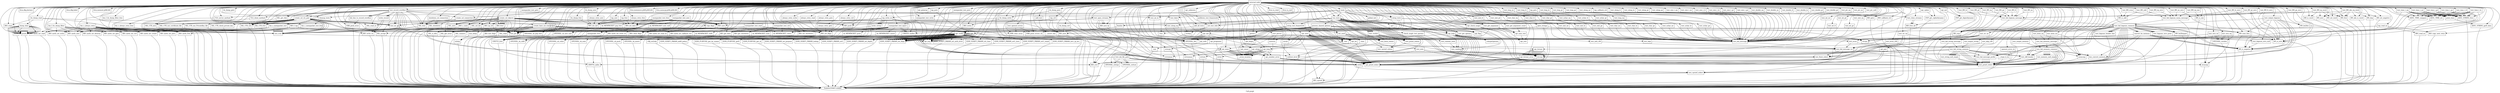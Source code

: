 digraph "Call graph" {
	label="Call graph";

	Node0x559d67c2a230 [shape=record,label="{external node}"];
	Node0x559d67c2a230 -> Node0x559d6791a9e0;
	Node0x559d67c2a230 -> Node0x559d67934500;
	Node0x559d67c2a230 -> Node0x559d67935de0;
	Node0x559d67c2a230 -> Node0x559d67984110;
	Node0x559d67c2a230 -> Node0x559d67935e50;
	Node0x559d67c2a230 -> Node0x559d67935ef0;
	Node0x559d67c2a230 -> Node0x559d67935e80;
	Node0x559d67c2a230 -> Node0x559d67936080;
	Node0x559d67c2a230 -> Node0x559d67983c40;
	Node0x559d67c2a230 -> Node0x559d67983d20;
	Node0x559d67c2a230 -> Node0x559d67983f50;
	Node0x559d67c2a230 -> Node0x559d6790f550;
	Node0x559d67c2a230 -> Node0x559d67984030;
	Node0x559d67c2a230 -> Node0x559d679840a0;
	Node0x559d67c2a230 -> Node0x559d6790f480;
	Node0x559d67c2a230 -> Node0x559d6790f650;
	Node0x559d67c2a230 -> Node0x559d6790f3e0;
	Node0x559d67c2a230 -> Node0x559d6790f6f0;
	Node0x559d67c2a230 -> Node0x559d6790f800;
	Node0x559d67c2a230 -> Node0x559d6790f870;
	Node0x559d67c2a230 -> Node0x559d67c2e620;
	Node0x559d67c2a230 -> Node0x559d67c2e310;
	Node0x559d67c2a230 -> Node0x559d67c2e810;
	Node0x559d67c2a230 -> Node0x559d6790f8a0;
	Node0x559d67c2a230 -> Node0x559d67c2e990;
	Node0x559d67c2a230 -> Node0x559d67c2e3c0;
	Node0x559d67c2a230 -> Node0x559d67c2eaa0;
	Node0x559d67c2a230 -> Node0x559d67c2e430;
	Node0x559d67c2a230 -> Node0x559d67c2eb40;
	Node0x559d67c2a230 -> Node0x559d67c2e4a0;
	Node0x559d67c2a230 -> Node0x559d67c2ec50;
	Node0x559d67c2a230 -> Node0x559d67c2e510;
	Node0x559d67c2a230 -> Node0x559d67c2ed90;
	Node0x559d67c2a230 -> Node0x559d67c2e580;
	Node0x559d67c2a230 -> Node0x559d67c2ecc0;
	Node0x559d67c2a230 -> Node0x559d67c2e690;
	Node0x559d67c2a230 -> Node0x559d67c2ebe0;
	Node0x559d67c2a230 -> Node0x559d67c2ea00;
	Node0x559d67c2a230 -> Node0x559d67c2e8b0;
	Node0x559d67c2a230 -> Node0x559d67c2f130;
	Node0x559d67c2a230 -> Node0x559d67c2f160;
	Node0x559d67c2a230 -> Node0x559d67c2ef80;
	Node0x559d67c2a230 -> Node0x559d67c2ef10;
	Node0x559d67c2a230 -> Node0x559d67c2f0c0;
	Node0x559d67c2a230 -> Node0x559d67c2e730;
	Node0x559d67c2a230 -> Node0x559d67c2f3c0;
	Node0x559d67c2a230 -> Node0x559d67c2f430;
	Node0x559d67c2a230 -> Node0x559d67c2f4c0;
	Node0x559d67c2a230 -> Node0x559d6797a3d0;
	Node0x559d67c2a230 -> Node0x559d6797a520;
	Node0x559d67c2a230 -> Node0x559d6797a750;
	Node0x559d67c2a230 -> Node0x559d6797a780;
	Node0x559d67c2a230 -> Node0x559d6797a830;
	Node0x559d67c2a230 -> Node0x559d6797aa40;
	Node0x559d67c2a230 -> Node0x559d6797ac70;
	Node0x559d67c2a230 -> Node0x559d6797a590;
	Node0x559d67c2a230 -> Node0x559d6797a6e0;
	Node0x559d67c2a230 -> Node0x559d6797ab90;
	Node0x559d67c2a230 -> Node0x559d6797ac00;
	Node0x559d67c2a230 -> Node0x559d6797ae50;
	Node0x559d67c2a230 -> Node0x559d6797aab0;
	Node0x559d67c2a230 -> Node0x559d6797aff0;
	Node0x559d67c2a230 -> Node0x559d6797a860;
	Node0x559d67c2a230 -> Node0x559d6797a9d0;
	Node0x559d67c2a230 -> Node0x559d6797b1c0;
	Node0x559d67c2a230 -> Node0x559d6797b0c0;
	Node0x559d67c2a230 -> Node0x559d67979cc0;
	Node0x559d67c2a230 -> Node0x559d67979d30;
	Node0x559d67c2a230 -> Node0x559d67979c20;
	Node0x559d67c2a230 -> Node0x559d6797a480;
	Node0x559d67c2a230 -> Node0x559d67979e00;
	Node0x559d67c2a230 -> Node0x559d6797a150;
	Node0x559d67c2a230 -> Node0x559d6797a0b0;
	Node0x559d67c2a230 -> Node0x559d6790f760;
	Node0x559d67c2a230 -> Node0x559d6797a280;
	Node0x559d67c2a230 -> Node0x559d6797a2b0;
	Node0x559d67c2a230 -> Node0x559d6797b220;
	Node0x559d67c2a230 -> Node0x559d6797b2c0;
	Node0x559d67c2a230 -> Node0x559d6797b360;
	Node0x559d67c2a230 -> Node0x559d6797b400;
	Node0x559d67c2a230 -> Node0x559d6797b4a0;
	Node0x559d67c2a230 -> Node0x559d6797b540;
	Node0x559d67c2a230 -> Node0x559d6797b570;
	Node0x559d67c2a230 -> Node0x559d67935fa0;
	Node0x559d67c2a230 -> Node0x559d6797b650;
	Node0x559d67c2a230 -> Node0x559d6797b680;
	Node0x559d67c2a230 -> Node0x559d6797b780;
	Node0x559d67c2a230 -> Node0x559d6797b7f0;
	Node0x559d67c2a230 -> Node0x559d679360f0;
	Node0x559d67c2a230 -> Node0x559d6797b920;
	Node0x559d67c2a230 -> Node0x559d6797b950;
	Node0x559d67c2a230 -> Node0x559d6797ba00;
	Node0x559d67c2a230 -> Node0x559d6797ba70;
	Node0x559d67c2a230 -> Node0x559d6797bae0;
	Node0x559d67c2a230 -> Node0x559d6797bb50;
	Node0x559d67c2a230 -> Node0x559d679753e0;
	Node0x559d67c2a230 -> Node0x559d67975450;
	Node0x559d67c2a230 -> Node0x559d67975e50;
	Node0x559d67c2a230 -> Node0x559d67975ef0;
	Node0x559d67c2a230 -> Node0x559d67975e80;
	Node0x559d67c2a230 -> Node0x559d67976010;
	Node0x559d67c2a230 -> Node0x559d67976180;
	Node0x559d67c2a230 -> Node0x559d67983ee0;
	Node0x559d67c2a230 -> Node0x559d679762c0;
	Node0x559d67c2a230 -> Node0x559d67976330;
	Node0x559d67c2a230 -> Node0x559d679763d0;
	Node0x559d67c2a230 -> Node0x559d67976470;
	Node0x559d67c2a230 -> Node0x559d679764e0;
	Node0x559d67c2a230 -> Node0x559d67976550;
	Node0x559d67c2a230 -> Node0x559d679765c0;
	Node0x559d67c2a230 -> Node0x559d679765f0;
	Node0x559d67c2a230 -> Node0x559d67976890;
	Node0x559d67c2a230 -> Node0x559d67976960;
	Node0x559d67c2a230 -> Node0x559d67976a00;
	Node0x559d67c2a230 -> Node0x559d67976a70;
	Node0x559d67c2a230 -> Node0x559d67976bb0;
	Node0x559d67c2a230 -> Node0x559d67976c50;
	Node0x559d67c2a230 -> Node0x559d67976cc0;
	Node0x559d67c2a230 -> Node0x559d67976db0;
	Node0x559d67c2a230 -> Node0x559d67976de0;
	Node0x559d67c2a230 -> Node0x559d67976ee0;
	Node0x559d67c2a230 -> Node0x559d67976f10;
	Node0x559d67c2a230 -> Node0x559d67976f80;
	Node0x559d67c2a230 -> Node0x559d67977210;
	Node0x559d67c2a230 -> Node0x559d67977280;
	Node0x559d67c2a230 -> Node0x559d679772b0;
	Node0x559d67c2a230 -> Node0x559d67977530;
	Node0x559d67c2a230 -> Node0x559d67977560;
	Node0x559d67c2a230 -> Node0x559d67977750;
	Node0x559d67c2a230 -> Node0x559d67977780;
	Node0x559d67c2a230 -> Node0x559d67977970;
	Node0x559d67c2a230 -> Node0x559d679779a0;
	Node0x559d67c2a230 -> Node0x559d67977a50;
	Node0x559d67c2a230 -> Node0x559d67973cc0;
	Node0x559d67c2a230 -> Node0x559d67973d30;
	Node0x559d67c2a230 -> Node0x559d67973da0;
	Node0x559d67c2a230 -> Node0x559d67973e10;
	Node0x559d67c2a230 -> Node0x559d67973e80;
	Node0x559d67c2a230 -> Node0x559d67977ac0;
	Node0x559d67c2a230 -> Node0x559d67977b30;
	Node0x559d67c2a230 -> Node0x559d67974300;
	Node0x559d67c2a230 -> Node0x559d67974370;
	Node0x559d67c2a230 -> Node0x559d679743e0;
	Node0x559d67c2a230 -> Node0x559d67974450;
	Node0x559d67c2a230 -> Node0x559d679744c0;
	Node0x559d67c2a230 -> Node0x559d67974530;
	Node0x559d67c2a230 -> Node0x559d679745a0;
	Node0x559d67c2a230 -> Node0x559d67974610;
	Node0x559d67c2a230 -> Node0x559d67974980;
	Node0x559d67c2a230 -> Node0x559d67974a20;
	Node0x559d67c2a230 -> Node0x559d679749b0;
	Node0x559d67c2a230 -> Node0x559d67974b00;
	Node0x559d67c2a230 -> Node0x559d6792c460;
	Node0x559d67c2a230 -> Node0x559d6792c4d0;
	Node0x559d67c2a230 -> Node0x559d6792c540;
	Node0x559d67c2a230 -> Node0x559d6792c5b0;
	Node0x559d67c2a230 -> Node0x559d6792c650;
	Node0x559d67c2a230 -> Node0x559d6792c680;
	Node0x559d67c2a230 -> Node0x559d6792c7d0;
	Node0x559d67c2a230 -> Node0x559d6792c840;
	Node0x559d67c2a230 -> Node0x559d679370b0;
	Node0x559d67c2a230 -> Node0x559d6792c940;
	Node0x559d67c2a230 -> Node0x559d6792c9b0;
	Node0x559d67c2a230 -> Node0x559d6792ca20;
	Node0x559d67c2a230 -> Node0x559d6792cb30;
	Node0x559d67c2a230 -> Node0x559d6792ce30;
	Node0x559d67c2a230 -> Node0x559d6792cea0;
	Node0x559d67c2a230 -> Node0x559d6792cf40;
	Node0x559d67c2a230 -> Node0x559d6792cfe0;
	Node0x559d67c2a230 -> Node0x559d6792d080;
	Node0x559d67c2a230 -> Node0x559d6792da10;
	Node0x559d67c2a230 -> Node0x559d6792da80;
	Node0x559d67c2a230 -> Node0x559d6792daf0;
	Node0x559d67c2a230 -> Node0x559d6792dd30;
	Node0x559d67c2a230 -> Node0x559d6792dd60;
	Node0x559d67c2a230 -> Node0x559d6792dee0;
	Node0x559d67c2a230 -> Node0x559d6792e0a0;
	Node0x559d67c2a230 -> Node0x559d6792e170;
	Node0x559d67c2a230 -> Node0x559d6792e6c0;
	Node0x559d67c2a230 -> Node0x559d67938f50;
	Node0x559d67c2a230 -> Node0x559d6792e210;
	Node0x559d67c2a230 -> Node0x559d679769d0;
	Node0x559d67c2a230 -> Node0x559d6792cb60;
	Node0x559d67c2a230 -> Node0x559d6792db20;
	Node0x559d67c2a230 -> Node0x559d6792d120;
	Node0x559d67c2a230 -> Node0x559d6792cc80;
	Node0x559d67c2a230 -> Node0x559d6792e920;
	Node0x559d67c2a230 -> Node0x559d6792e950;
	Node0x559d67c2a230 -> Node0x559d67975fa0;
	Node0x559d67c2a230 -> Node0x559d6792eb60;
	Node0x559d67c2a230 -> Node0x559d6792eb90;
	Node0x559d67c2a230 -> Node0x559d6792ec00;
	Node0x559d67c2a230 -> Node0x559d6792ed30;
	Node0x559d67c2a230 -> Node0x559d6792ee80;
	Node0x559d67c2a230 -> Node0x559d6792eeb0;
	Node0x559d67c2a230 -> Node0x559d6792f020;
	Node0x559d67c2a230 -> Node0x559d6792f050;
	Node0x559d67c2a230 -> Node0x559d67983e70;
	Node0x559d67c2a230 -> Node0x559d6792f220;
	Node0x559d67c2a230 -> Node0x559d6792f2c0;
	Node0x559d67c2a230 -> Node0x559d67983d90;
	Node0x559d67c2a230 -> Node0x559d6792f390;
	Node0x559d67c2a230 -> Node0x559d6792f430;
	Node0x559d67c2a230 -> Node0x559d6792f4d0;
	Node0x559d67c2a230 -> Node0x559d6792f570;
	Node0x559d67c2a230 -> Node0x559d6792f610;
	Node0x559d67c2a230 -> Node0x559d6792f6b0;
	Node0x559d67c2a230 -> Node0x559d6792f750;
	Node0x559d67c2a230 -> Node0x559d6792f7f0;
	Node0x559d67c2a230 -> Node0x559d6792f890;
	Node0x559d67c2a230 -> Node0x559d6792f930;
	Node0x559d67c2a230 -> Node0x559d6792f9d0;
	Node0x559d67c2a230 -> Node0x559d6792fa70;
	Node0x559d67c2a230 -> Node0x559d6792fb10;
	Node0x559d67c2a230 -> Node0x559d6792fbb0;
	Node0x559d67c2a230 -> Node0x559d6792fc50;
	Node0x559d67c2a230 -> Node0x559d6792fcf0;
	Node0x559d67c2a230 -> Node0x559d6792fd90;
	Node0x559d67c2a230 -> Node0x559d6792fe30;
	Node0x559d67c2a230 -> Node0x559d6792fed0;
	Node0x559d67c2a230 -> Node0x559d6792ff70;
	Node0x559d67c2a230 -> Node0x559d67930010;
	Node0x559d67c2a230 -> Node0x559d679300b0;
	Node0x559d67c2a230 -> Node0x559d67930150;
	Node0x559d67c2a230 -> Node0x559d679301f0;
	Node0x559d67c2a230 -> Node0x559d67930290;
	Node0x559d67c2a230 -> Node0x559d67930330;
	Node0x559d67c2a230 -> Node0x559d67976210;
	Node0x559d67c2a230 -> Node0x559d67930400;
	Node0x559d67c2a230 -> Node0x559d679304a0;
	Node0x559d67c2a230 -> Node0x559d67930540;
	Node0x559d67c2a230 -> Node0x559d679305e0;
	Node0x559d67c2a230 -> Node0x559d67930680;
	Node0x559d67c2a230 -> Node0x559d67930720;
	Node0x559d67c2a230 -> Node0x559d679307c0;
	Node0x559d67c2a230 -> Node0x559d67930860;
	Node0x559d67c2a230 -> Node0x559d67930900;
	Node0x559d67c2a230 -> Node0x559d679309a0;
	Node0x559d67c2a230 -> Node0x559d67930a40;
	Node0x559d67c2a230 -> Node0x559d67930ae0;
	Node0x559d67c2a230 -> Node0x559d67930b80;
	Node0x559d67c2a230 -> Node0x559d67994570;
	Node0x559d67c2a230 -> Node0x559d67994610;
	Node0x559d67c2a230 -> Node0x559d679946b0;
	Node0x559d67c2a230 -> Node0x559d67994750;
	Node0x559d67c2a230 -> Node0x559d679947f0;
	Node0x559d67c2a230 -> Node0x559d67994890;
	Node0x559d67c2a230 -> Node0x559d67994930;
	Node0x559d67c2a230 -> Node0x559d67935d30;
	Node0x559d67c2a230 -> Node0x559d67936010;
	Node0x559d67c2a230 -> Node0x559d67983fc0;
	Node0x559d67c2a230 -> Node0x559d67994a60;
	Node0x559d67c2a230 -> Node0x559d67994c20;
	Node0x559d67c2a230 -> Node0x559d67994c50;
	Node0x559d67c2a230 -> Node0x559d67994dc0;
	Node0x559d67c2a230 -> Node0x559d67994ec0;
	Node0x559d67c2a230 -> Node0x559d67994ef0;
	Node0x559d67c2a230 -> Node0x559d67929c10;
	Node0x559d67c2a230 -> Node0x559d67929d20;
	Node0x559d67c2a230 -> Node0x559d67929d50;
	Node0x559d67c2a230 -> Node0x559d67929e50;
	Node0x559d67c2a230 -> Node0x559d67929fb0;
	Node0x559d67c2a230 -> Node0x559d6792a020;
	Node0x559d67c2a230 -> Node0x559d6792a180;
	Node0x559d67c2a230 -> Node0x559d6792a1b0;
	Node0x559d67c2a230 -> Node0x559d6792a270;
	Node0x559d67c2a230 -> Node0x559d6792a330;
	Node0x559d67c2a230 -> Node0x559d6792a430;
	Node0x559d67c2a230 -> Node0x559d6792a5b0;
	Node0x559d67c2a230 -> Node0x559d6792a5e0;
	Node0x559d67c2a230 -> Node0x559d6792a650;
	Node0x559d67c2a230 -> Node0x559d6792a7a0;
	Node0x559d67c2a230 -> Node0x559d6792a810;
	Node0x559d67c2a230 -> Node0x559d6792a960;
	Node0x559d67c2a230 -> Node0x559d6792a9d0;
	Node0x559d67c2a230 -> Node0x559d6792ab60;
	Node0x559d67c2a230 -> Node0x559d6792ac00;
	Node0x559d67c2a230 -> Node0x559d6792ac70;
	Node0x559d67c2a230 -> Node0x559d6792ad60;
	Node0x559d67c2a230 -> Node0x559d6792ad90;
	Node0x559d67c2a230 -> Node0x559d6792ae90;
	Node0x559d67c2a230 -> Node0x559d6792af30;
	Node0x559d67c2a230 -> Node0x559d6792aec0;
	Node0x559d67c2a230 -> Node0x559d6792b0c0;
	Node0x559d67c2a230 -> Node0x559d6792b300;
	Node0x559d67c2a230 -> Node0x559d6792b370;
	Node0x559d67c2a230 -> Node0x559d6792b3a0;
	Node0x559d67c2a230 -> Node0x559d6792b450;
	Node0x559d67c2a230 -> Node0x559d6792b660;
	Node0x559d67c2a230 -> Node0x559d6792b6d0;
	Node0x559d67c2a230 -> Node0x559d6792b700;
	Node0x559d67c2a230 -> Node0x559d6792b930;
	Node0x559d67c2a230 -> Node0x559d6792ba00;
	Node0x559d67c2a230 -> Node0x559d6792bb00;
	Node0x559d67c2a230 -> Node0x559d6792bb30;
	Node0x559d67c2a230 -> Node0x559d67999150;
	Node0x559d67c2a230 -> Node0x559d679992d0;
	Node0x559d67c2a230 -> Node0x559d67999450;
	Node0x559d67c2a230 -> Node0x559d6792e1e0;
	Node0x559d67c2a230 -> Node0x559d679995d0;
	Node0x559d67c2a230 -> Node0x559d6792e650;
	Node0x559d67c2a230 -> Node0x559d67999940;
	Node0x559d67c2a230 -> Node0x559d6792d8c0;
	Node0x559d67c2a230 -> Node0x559d679999e0;
	Node0x559d67c2a230 -> Node0x559d6792e720;
	Node0x559d67c2a230 -> Node0x559d6792cc10;
	Node0x559d67c2a230 -> Node0x559d6792d930;
	Node0x559d67c2a230 -> Node0x559d67999b40;
	Node0x559d67c2a230 -> Node0x559d67994a90;
	Node0x559d67c2a230 -> Node0x559d67999ee0;
	Node0x559d67c2a230 -> Node0x559d6799a570;
	Node0x559d67c2a230 -> Node0x559d67929ef0;
	Node0x559d67c2a230 -> Node0x559d6799a700;
	Node0x559d67c2a230 -> Node0x559d6799a870;
	Node0x559d67c2a230 -> Node0x559d6792a0c0;
	Node0x559d67c2a230 -> Node0x559d6799af10;
	Node0x559d67c2a230 -> Node0x559d6799af80;
	Node0x559d67c2a230 -> Node0x559d67929cb0;
	Node0x559d67c2a230 -> Node0x559d6799b1f0;
	Node0x559d67c2a230 -> Node0x559d6792e280;
	Node0x559d67c2a230 -> Node0x559d67999750;
	Node0x559d67c2a230 -> Node0x559d6799b950;
	Node0x559d67c2a230 -> Node0x559d6799b5d0;
	Node0x559d67c2a230 -> Node0x559d6799ba60;
	Node0x559d67c2a230 -> Node0x559d6799b560;
	Node0x559d67c2a230 -> Node0x559d6799bbe0;
	Node0x559d67c2a230 -> Node0x559d6799bc10;
	Node0x559d67c2a230 -> Node0x559d6799bc80;
	Node0x559d67c2a230 -> Node0x559d6799bdb0;
	Node0x559d67c2a230 -> Node0x559d6799bf00;
	Node0x559d67c2a230 -> Node0x559d6799bf70;
	Node0x559d67c2a230 -> Node0x559d6799b6d0;
	Node0x559d67c2a230 -> Node0x559d6799c0a0;
	Node0x559d67c2a230 -> Node0x559d6799bcf0;
	Node0x559d67c2a230 -> Node0x559d6799bb00;
	Node0x559d67c2a230 -> Node0x559d6799ba90;
	Node0x559d67934500 [shape=record,label="{setup_tests}"];
	Node0x559d67934500 -> Node0x559d67938f50;
	Node0x559d67934500 -> Node0x559d67935d30;
	Node0x559d67934500 -> Node0x559d67938f50;
	Node0x559d67934500 -> Node0x559d67935d30;
	Node0x559d67934500 -> Node0x559d679370b0;
	Node0x559d6791a9e0 [shape=record,label="{test_get_options}"];
	Node0x559d67935de0 [shape=record,label="{test_record_overflow}"];
	Node0x559d67935de0 -> Node0x559d67935e50;
	Node0x559d67935de0 -> Node0x559d67935ef0;
	Node0x559d67935de0 -> Node0x559d67935e80;
	Node0x559d67935de0 -> Node0x559d67935fa0;
	Node0x559d67935de0 -> Node0x559d67936010;
	Node0x559d67935de0 -> Node0x559d67936080;
	Node0x559d67935de0 -> Node0x559d679360f0;
	Node0x559d67935de0 -> Node0x559d67936010;
	Node0x559d67935de0 -> Node0x559d67983c40;
	Node0x559d67935de0 -> Node0x559d67983cb0;
	Node0x559d67935de0 -> Node0x559d67936010;
	Node0x559d67935de0 -> Node0x559d67983d20;
	Node0x559d67935de0 -> Node0x559d67983d90;
	Node0x559d67935de0 -> Node0x559d67983e00;
	Node0x559d67935de0 -> Node0x559d67983e70;
	Node0x559d67935de0 -> Node0x559d67983ee0;
	Node0x559d67935de0 -> Node0x559d67936010;
	Node0x559d67935de0 -> Node0x559d67983cb0;
	Node0x559d67935de0 -> Node0x559d67936010;
	Node0x559d67935de0 -> Node0x559d67983f50;
	Node0x559d67935de0 -> Node0x559d67983fc0;
	Node0x559d67935de0 -> Node0x559d67983e00;
	Node0x559d67935de0 -> Node0x559d67983e70;
	Node0x559d67935de0 -> Node0x559d67984030;
	Node0x559d67935de0 -> Node0x559d67984030;
	Node0x559d67935de0 -> Node0x559d679840a0;
	Node0x559d67935de0 -> Node0x559d679840a0;
	Node0x559d67984110 [shape=record,label="{llvm.dbg.declare}"];
	Node0x559d6797a750 [shape=record,label="{mempacket_test_puts}"];
	Node0x559d6797a750 -> Node0x559d67c2ea00;
	Node0x559d6797a750 -> Node0x559d6797a3d0;
	Node0x559d6797a780 [shape=record,label="{mempacket_test_gets}"];
	Node0x559d6797a830 [shape=record,label="{mempacket_test_ctrl}"];
	Node0x559d6797a830 -> Node0x559d6797a590;
	Node0x559d6797a830 -> Node0x559d6797a8d0;
	Node0x559d6797a830 -> Node0x559d6797a860;
	Node0x559d6797a830 -> Node0x559d6797a9d0;
	Node0x559d6797a830 -> Node0x559d6797a5c0;
	Node0x559d6797aa40 [shape=record,label="{mempacket_test_new}"];
	Node0x559d6797aa40 -> Node0x559d6797aab0;
	Node0x559d6797aa40 -> Node0x559d67935d30;
	Node0x559d6797aa40 -> Node0x559d6797aae0;
	Node0x559d6797aa40 -> Node0x559d67935d30;
	Node0x559d6797aa40 -> Node0x559d6797ab90;
	Node0x559d6797aa40 -> Node0x559d67c2ecc0;
	Node0x559d6797aa40 -> Node0x559d6797ac00;
	Node0x559d6797ac70 [shape=record,label="{mempacket_test_free}"];
	Node0x559d6797ac70 -> Node0x559d6797a590;
	Node0x559d6797ac70 -> Node0x559d6797ad10;
	Node0x559d6797ac70 -> Node0x559d6797ab90;
	Node0x559d6797ac70 -> Node0x559d6797ac00;
	Node0x559d6797ac70 -> Node0x559d67c2ecc0;
	Node0x559d6797a590 [shape=record,label="{BIO_get_data}"];
	Node0x559d6797a590 -> Node0x559d67c2ddb0;
	Node0x559d6797a6e0 [shape=record,label="{mempacket_free}"];
	Node0x559d6797a6e0 -> Node0x559d6797ab90;
	Node0x559d6797a6e0 -> Node0x559d6797ab90;
	Node0x559d6797ad10 [shape=record,label="{sk_MEMPACKET_pop_free}"];
	Node0x559d6797ad10 -> Node0x559d6797ae50;
	Node0x559d6797ab90 [shape=record,label="{CRYPTO_free}"];
	Node0x559d6797ab90 -> Node0x559d67c2ddb0;
	Node0x559d6797ac00 [shape=record,label="{BIO_set_data}"];
	Node0x559d6797ac00 -> Node0x559d67c2ddb0;
	Node0x559d6797ae50 [shape=record,label="{OPENSSL_sk_pop_free}"];
	Node0x559d6797ae50 -> Node0x559d67c2ddb0;
	Node0x559d6797aab0 [shape=record,label="{CRYPTO_zalloc}"];
	Node0x559d6797aab0 -> Node0x559d67c2ddb0;
	Node0x559d6797aae0 [shape=record,label="{sk_MEMPACKET_new_null}"];
	Node0x559d6797aae0 -> Node0x559d6797aff0;
	Node0x559d6797aff0 [shape=record,label="{OPENSSL_sk_new_null}"];
	Node0x559d6797aff0 -> Node0x559d67c2ddb0;
	Node0x559d6797a8d0 [shape=record,label="{sk_MEMPACKET_num}"];
	Node0x559d6797a8d0 -> Node0x559d6797b0c0;
	Node0x559d6797a860 [shape=record,label="{BIO_get_shutdown}"];
	Node0x559d6797a860 -> Node0x559d67c2ddb0;
	Node0x559d6797a9d0 [shape=record,label="{BIO_set_shutdown}"];
	Node0x559d6797a9d0 -> Node0x559d67c2ddb0;
	Node0x559d6797a5c0 [shape=record,label="{sk_MEMPACKET_value}"];
	Node0x559d6797a5c0 -> Node0x559d6797b1c0;
	Node0x559d6797b1c0 [shape=record,label="{OPENSSL_sk_value}"];
	Node0x559d6797b1c0 -> Node0x559d67c2ddb0;
	Node0x559d6797b0c0 [shape=record,label="{OPENSSL_sk_num}"];
	Node0x559d6797b0c0 -> Node0x559d67c2ddb0;
	Node0x559d6797a670 [shape=record,label="{sk_MEMPACKET_shift}"];
	Node0x559d6797a670 -> Node0x559d67979c20;
	Node0x559d67979cc0 [shape=record,label="{llvm.memmove.p0i8.p0i8.i64}"];
	Node0x559d67979d30 [shape=record,label="{llvm.memcpy.p0i8.p0i8.i64}"];
	Node0x559d67979c20 [shape=record,label="{OPENSSL_sk_shift}"];
	Node0x559d67979c20 -> Node0x559d67c2ddb0;
	Node0x559d6797a480 [shape=record,label="{mempacket_test_inject}"];
	Node0x559d6797a480 -> Node0x559d6797a590;
	Node0x559d6797a480 -> Node0x559d67979e00;
	Node0x559d6797a480 -> Node0x559d67935d30;
	Node0x559d6797a480 -> Node0x559d67979e00;
	Node0x559d6797a480 -> Node0x559d67935d30;
	Node0x559d6797a480 -> Node0x559d6797a5c0;
	Node0x559d6797a480 -> Node0x559d67979d90;
	Node0x559d6797a480 -> Node0x559d6797a5c0;
	Node0x559d6797a480 -> Node0x559d6797a010;
	Node0x559d6797a480 -> Node0x559d6797a6e0;
	Node0x559d6792daf0 [shape=record,label="{llvm.va_end}"];
	Node0x559d6792d850 [shape=record,label="{check_single_test_params}"];
	Node0x559d6792d850 -> Node0x559d67976890;
	Node0x559d6792d850 -> Node0x559d67974300;
	Node0x559d6792d850 -> Node0x559d6792db20;
	Node0x559d6792d850 -> Node0x559d6792db20;
	Node0x559d6792d850 -> Node0x559d6792db20;
	Node0x559d6792dd30 [shape=record,label="{glue_strings}"];
	Node0x559d6792dd30 -> Node0x559d67c2ea00;
	Node0x559d6792dd30 -> Node0x559d67979e00;
	Node0x559d6792dd30 -> Node0x559d67935d30;
	Node0x559d6792dd30 -> Node0x559d6792c680;
	Node0x559d6792dd30 -> Node0x559d67c2ea00;
	Node0x559d6792dd60 [shape=record,label="{test_mk_file_path}"];
	Node0x559d6792dd60 -> Node0x559d67c2ea00;
	Node0x559d6792dd60 -> Node0x559d67c2ea00;
	Node0x559d6792dd60 -> Node0x559d67c2ea00;
	Node0x559d6792dd60 -> Node0x559d6797aab0;
	Node0x559d6792dd60 -> Node0x559d6792dee0;
	Node0x559d6792dd60 -> Node0x559d6792e0a0;
	Node0x559d6792dd60 -> Node0x559d6792e0a0;
	Node0x559d6792dee0 [shape=record,label="{OPENSSL_strlcpy}"];
	Node0x559d6792dee0 -> Node0x559d67c2ddb0;
	Node0x559d6792e0a0 [shape=record,label="{OPENSSL_strlcat}"];
	Node0x559d6792e0a0 -> Node0x559d67c2ddb0;
	Node0x559d6792e170 [shape=record,label="{main}"];
	Node0x559d6792e170 -> Node0x559d6792e1e0;
	Node0x559d6792e170 -> Node0x559d6792e280;
	Node0x559d6792e170 -> Node0x559d6792db20;
	Node0x559d6792e170 -> Node0x559d6792c9b0;
	Node0x559d6792e170 -> Node0x559d67934500;
	Node0x559d6792e170 -> Node0x559d6792d080;
	Node0x559d6792e170 -> Node0x559d6790f6f0;
	Node0x559d6792e170 -> Node0x559d6792e210;
	Node0x559d6792e170 -> Node0x559d6791a9e0;
	Node0x559d6792e170 -> Node0x559d6792c650;
	Node0x559d6792e170 -> Node0x559d6792ce30;
	Node0x559d6792e170 -> Node0x559d6792e650;
	Node0x559d6792e6c0 [shape=record,label="{test_get_argument_count}"];
	Node0x559d6792e6c0 -> Node0x559d6792c5b0;
	Node0x559d67938f50 [shape=record,label="{test_get_argument}"];
	Node0x559d67938f50 -> Node0x559d6792c540;
	Node0x559d67938f50 -> Node0x559d679765f0;
	Node0x559d67938f50 -> Node0x559d6792c5b0;
	Node0x559d6792e210 [shape=record,label="{opt_check_usage}"];
	Node0x559d6792e210 -> Node0x559d6792c540;
	Node0x559d6792e210 -> Node0x559d6792c5b0;
	Node0x559d6792e210 -> Node0x559d6792db20;
	Node0x559d6792e210 -> Node0x559d6792db20;
	Node0x559d679769d0 [shape=record,label="{opt_printf_stderr}"];
	Node0x559d679769d0 -> Node0x559d6792e720;
	Node0x559d6792cb60 [shape=record,label="{test_printf_stdout}"];
	Node0x559d6792cb60 -> Node0x559d6792d8c0;
	Node0x559d6792db20 [shape=record,label="{test_printf_stderr}"];
	Node0x559d6792db20 -> Node0x559d6792e720;
	Node0x559d6792d120 [shape=record,label="{test_random}"];
	Node0x559d6792cc80 [shape=record,label="{test_random_seed}"];
	Node0x559d6792cc80 -> Node0x559d6792d120;
	Node0x559d6792e920 [shape=record,label="{test_fail_message_prefix}"];
	Node0x559d6792e920 -> Node0x559d6792db20;
	Node0x559d6792e920 -> Node0x559d6792db20;
	Node0x559d6792e920 -> Node0x559d6792db20;
	Node0x559d6792e920 -> Node0x559d6792db20;
	Node0x559d6792e920 -> Node0x559d6792db20;
	Node0x559d6792e920 -> Node0x559d6792db20;
	Node0x559d6792e950 [shape=record,label="{test_info_c90}"];
	Node0x559d6792e950 -> Node0x559d6792ea90;
	Node0x559d67c2ef80 [shape=record,label="{BIO_test_flags}"];
	Node0x559d67c2ef80 -> Node0x559d67c2ddb0;
	Node0x559d67c2ef10 [shape=record,label="{BIO_clear_flags}"];
	Node0x559d67c2ef10 -> Node0x559d67c2ddb0;
	Node0x559d67c2f0c0 [shape=record,label="{BIO_set_flags}"];
	Node0x559d67c2f0c0 -> Node0x559d67c2ddb0;
	Node0x559d6797b680 [shape=record,label="{SSL_CTX_use_certificate_file}"];
	Node0x559d6797b680 -> Node0x559d67c2ddb0;
	Node0x559d6797b780 [shape=record,label="{SSL_CTX_use_PrivateKey_file}"];
	Node0x559d6797b780 -> Node0x559d67c2ddb0;
	Node0x559d6797b7f0 [shape=record,label="{SSL_CTX_check_private_key}"];
	Node0x559d6797b7f0 -> Node0x559d67c2ddb0;
	Node0x559d679360f0 [shape=record,label="{create_ssl_objects}"];
	Node0x559d679360f0 -> Node0x559d6797b920;
	Node0x559d679360f0 -> Node0x559d67935d30;
	Node0x559d679360f0 -> Node0x559d6797b920;
	Node0x559d679360f0 -> Node0x559d67935d30;
	Node0x559d679360f0 -> Node0x559d6797b950;
	Node0x559d679360f0 -> Node0x559d67c2f4c0;
	Node0x559d679360f0 -> Node0x559d6797ba00;
	Node0x559d679360f0 -> Node0x559d67935d30;
	Node0x559d679360f0 -> Node0x559d67c2f4c0;
	Node0x559d679360f0 -> Node0x559d6797ba00;
	Node0x559d679360f0 -> Node0x559d67935d30;
	Node0x559d679360f0 -> Node0x559d6797ba70;
	Node0x559d679360f0 -> Node0x559d6797ba00;
	Node0x559d679360f0 -> Node0x559d67935d30;
	Node0x559d679360f0 -> Node0x559d6797ba70;
	Node0x559d679360f0 -> Node0x559d6797ba00;
	Node0x559d679360f0 -> Node0x559d67935d30;
	Node0x559d679360f0 -> Node0x559d6797bae0;
	Node0x559d679360f0 -> Node0x559d67935d30;
	Node0x559d679360f0 -> Node0x559d6797bae0;
	Node0x559d679360f0 -> Node0x559d67935d30;
	Node0x559d679360f0 -> Node0x559d67c2ebe0;
	Node0x559d679360f0 -> Node0x559d67c2ebe0;
	Node0x559d679360f0 -> Node0x559d6797bb50;
	Node0x559d679360f0 -> Node0x559d679753e0;
	Node0x559d679360f0 -> Node0x559d679753e0;
	Node0x559d679360f0 -> Node0x559d6797bb50;
	Node0x559d679360f0 -> Node0x559d67984030;
	Node0x559d679360f0 -> Node0x559d67984030;
	Node0x559d679360f0 -> Node0x559d67975450;
	Node0x559d679360f0 -> Node0x559d67975450;
	Node0x559d679360f0 -> Node0x559d67975450;
	Node0x559d679360f0 -> Node0x559d67975450;
	Node0x559d6797b920 [shape=record,label="{SSL_new}"];
	Node0x559d6797b920 -> Node0x559d67c2ddb0;
	Node0x559d6797b950 [shape=record,label="{SSL_is_dtls}"];
	Node0x559d6797b950 -> Node0x559d67c2ddb0;
	Node0x559d6797ba00 [shape=record,label="{BIO_new}"];
	Node0x559d6797ba00 -> Node0x559d67c2ddb0;
	Node0x559d6797ba70 [shape=record,label="{BIO_s_mem}"];
	Node0x559d6797ba70 -> Node0x559d67c2ddb0;
	Node0x559d67c2e730 [shape=record,label="{BIO_write}"];
	Node0x559d67c2e730 -> Node0x559d67c2ddb0;
	Node0x559d67c2f3c0 [shape=record,label="{bio_f_tls_dump_filter_free}"];
	Node0x559d67c2f3c0 -> Node0x559d67c2f430;
	Node0x559d67c2f4c0 [shape=record,label="{bio_s_mempacket_test}"];
	Node0x559d67c2f4c0 -> Node0x559d6790f870;
	Node0x559d67c2f4c0 -> Node0x559d67935d30;
	Node0x559d67c2f4c0 -> Node0x559d67c2e310;
	Node0x559d67c2f4c0 -> Node0x559d67936010;
	Node0x559d67c2f4c0 -> Node0x559d6790f8a0;
	Node0x559d67c2f4c0 -> Node0x559d67936010;
	Node0x559d67c2f4c0 -> Node0x559d67c2e3c0;
	Node0x559d67c2f4c0 -> Node0x559d67936010;
	Node0x559d67c2f4c0 -> Node0x559d67c2e430;
	Node0x559d67c2f4c0 -> Node0x559d67936010;
	Node0x559d67c2f4c0 -> Node0x559d67c2e4a0;
	Node0x559d67c2f4c0 -> Node0x559d67936010;
	Node0x559d67c2f4c0 -> Node0x559d67c2e510;
	Node0x559d67c2f4c0 -> Node0x559d67936010;
	Node0x559d67c2f4c0 -> Node0x559d67c2e580;
	Node0x559d67c2f4c0 -> Node0x559d67936010;
	Node0x559d6797a3d0 [shape=record,label="{mempacket_test_write}"];
	Node0x559d6797a3d0 -> Node0x559d6797a480;
	Node0x559d6797a520 [shape=record,label="{mempacket_test_read}"];
	Node0x559d6797a520 -> Node0x559d6797a590;
	Node0x559d6797a520 -> Node0x559d67c2ef10;
	Node0x559d6797a520 -> Node0x559d6797a5c0;
	Node0x559d6797a520 -> Node0x559d67c2f0c0;
	Node0x559d6797a520 -> Node0x559d6797a670;
	Node0x559d6797a520 -> Node0x559d67c2f0c0;
	Node0x559d6797a520 -> Node0x559d6797a6e0;
	Node0x559d679370b0 [shape=record,label="{add_all_tests}"];
	Node0x559d679370b0 -> Node0x559d6792c840;
	Node0x559d6792c940 [shape=record,label="{subtest_level}"];
	Node0x559d6792c9b0 [shape=record,label="{setup_test_framework}"];
	Node0x559d6792c9b0 -> Node0x559d6792ca20;
	Node0x559d6792c9b0 -> Node0x559d6792ca20;
	Node0x559d6792c9b0 -> Node0x559d67974300;
	Node0x559d6792c9b0 -> Node0x559d67974300;
	Node0x559d6792c9b0 -> Node0x559d6792ca50;
	Node0x559d6792c9b0 -> Node0x559d6791a9e0;
	Node0x559d6792c9b0 -> Node0x559d67976550;
	Node0x559d6792ca20 [shape=record,label="{getenv}"];
	Node0x559d6792ca20 -> Node0x559d67c2ddb0;
	Node0x559d6792ca50 [shape=record,label="{set_seed}"];
	Node0x559d6792ca50 -> Node0x559d6792cb30;
	Node0x559d6792ca50 -> Node0x559d6792c940;
	Node0x559d6792ca50 -> Node0x559d6792cb60;
	Node0x559d6792ca50 -> Node0x559d6792cc10;
	Node0x559d6792ca50 -> Node0x559d6792cc80;
	Node0x559d6792cb30 [shape=record,label="{time}"];
	Node0x559d6792cb30 -> Node0x559d67c2ddb0;
	Node0x559d6792ce30 [shape=record,label="{pulldown_test_framework}"];
	Node0x559d6792ce30 -> Node0x559d6792cea0;
	Node0x559d6792cea0 [shape=record,label="{set_test_title}"];
	Node0x559d6792cea0 -> Node0x559d6792cf40;
	Node0x559d6792cea0 -> Node0x559d6792cfe0;
	Node0x559d6792cf40 [shape=record,label="{free}"];
	Node0x559d6792cf40 -> Node0x559d67c2ddb0;
	Node0x559d6792cfe0 [shape=record,label="{strdup}"];
	Node0x559d6792cfe0 -> Node0x559d67c2ddb0;
	Node0x559d6792d080 [shape=record,label="{run_tests}"];
	Node0x559d6792d080 -> Node0x559d6792d0f0;
	Node0x559d6792d080 -> Node0x559d6792cb60;
	Node0x559d6792d080 -> Node0x559d6792cb60;
	Node0x559d6792d080 -> Node0x559d6792cb60;
	Node0x559d6792d080 -> Node0x559d6792cc10;
	Node0x559d6792d080 -> Node0x559d6792d120;
	Node0x559d6792d080 -> Node0x559d6792cb60;
	Node0x559d6792d080 -> Node0x559d6792cb60;
	Node0x559d6792d080 -> Node0x559d6792cc10;
	Node0x559d6792d080 -> Node0x559d6792cea0;
	Node0x559d6792d080 -> Node0x559d67c2ddb0;
	Node0x559d6792d080 -> Node0x559d6792d330;
	Node0x559d6792d080 -> Node0x559d6792d3a0;
	Node0x559d6792d080 -> Node0x559d6792cb60;
	Node0x559d6792d080 -> Node0x559d6792cb60;
	Node0x559d6792d080 -> Node0x559d6792cc10;
	Node0x559d6792d080 -> Node0x559d6792d120;
	Node0x559d6792d080 -> Node0x559d6792d820;
	Node0x559d6792d080 -> Node0x559d6792cea0;
	Node0x559d6792d080 -> Node0x559d67c2ddb0;
	Node0x559d6792d080 -> Node0x559d6792d3a0;
	Node0x559d6792d080 -> Node0x559d6792d330;
	Node0x559d6792d080 -> Node0x559d6792d330;
	Node0x559d6792d080 -> Node0x559d6792d330;
	Node0x559d6792d0f0 [shape=record,label="{process_shared_options}"];
	Node0x559d6792d0f0 -> Node0x559d679765c0;
	Node0x559d6792d0f0 -> Node0x559d67974980;
	Node0x559d6792d0f0 -> Node0x559d6791a9e0;
	Node0x559d6792d0f0 -> Node0x559d6792c650;
	Node0x559d6792d0f0 -> Node0x559d6792c460;
	Node0x559d6792d0f0 -> Node0x559d679779a0;
	Node0x559d6792d0f0 -> Node0x559d6792c460;
	Node0x559d6792d0f0 -> Node0x559d679779a0;
	Node0x559d6792d0f0 -> Node0x559d67976de0;
	Node0x559d6792d0f0 -> Node0x559d679779a0;
	Node0x559d6792d0f0 -> Node0x559d67976de0;
	Node0x559d6792d0f0 -> Node0x559d679779a0;
	Node0x559d6792d0f0 -> Node0x559d67976de0;
	Node0x559d6792d0f0 -> Node0x559d6792ca50;
	Node0x559d6792d0f0 -> Node0x559d6792d850;
	Node0x559d6792d330 [shape=record,label="{test_verdict}"];
	Node0x559d6792d330 -> Node0x559d6792cc10;
	Node0x559d6792d330 -> Node0x559d6792d930;
	Node0x559d6792d330 -> Node0x559d6792cb60;
	Node0x559d6792d330 -> Node0x559d6792d8c0;
	Node0x559d6792d330 -> Node0x559d6792cb60;
	Node0x559d6792d330 -> Node0x559d6792cb60;
	Node0x559d6792d330 -> Node0x559d6792cc10;
	Node0x559d6792d3a0 [shape=record,label="{finalize}"];
	Node0x559d6792d3a0 -> Node0x559d67935e50;
	Node0x559d6792d3a0 -> Node0x559d6792da10;
	Node0x559d6792d820 [shape=record,label="{gcd}"];
	Node0x559d6792da10 [shape=record,label="{ERR_print_errors_cb}"];
	Node0x559d6792da10 -> Node0x559d67c2ddb0;
	Node0x559d6792da80 [shape=record,label="{llvm.va_start}"];
	Node0x559d67935e50 [shape=record,label="{ERR_clear_error}"];
	Node0x559d67935e50 -> Node0x559d67c2ddb0;
	Node0x559d67935ef0 [shape=record,label="{TLS_server_method}"];
	Node0x559d67935ef0 -> Node0x559d67c2ddb0;
	Node0x559d67935e80 [shape=record,label="{TLS_client_method}"];
	Node0x559d67935e80 -> Node0x559d67c2ddb0;
	Node0x559d67936080 [shape=record,label="{SSL_CTX_ctrl}"];
	Node0x559d67936080 -> Node0x559d67c2ddb0;
	Node0x559d67983c40 [shape=record,label="{SSL_get_rbio}"];
	Node0x559d67983c40 -> Node0x559d67c2ddb0;
	Node0x559d67983cb0 [shape=record,label="{write_record}"];
	Node0x559d67983cb0 -> Node0x559d6790f3e0;
	Node0x559d67983cb0 -> Node0x559d6790f3e0;
	Node0x559d67983d20 [shape=record,label="{SSL_accept}"];
	Node0x559d67983d20 -> Node0x559d67c2ddb0;
	Node0x559d67983e00 [shape=record,label="{fail_due_to_record_overflow}"];
	Node0x559d67983e00 -> Node0x559d6790f480;
	Node0x559d67983f50 [shape=record,label="{SSL_read_ex}"];
	Node0x559d67983f50 -> Node0x559d67c2ddb0;
	Node0x559d6790f550 [shape=record,label="{llvm.dbg.label}"];
	Node0x559d67984030 [shape=record,label="{SSL_free}"];
	Node0x559d67984030 -> Node0x559d67c2ddb0;
	Node0x559d679840a0 [shape=record,label="{SSL_CTX_free}"];
	Node0x559d679840a0 -> Node0x559d67c2ddb0;
	Node0x559d6790f480 [shape=record,label="{ERR_peek_error}"];
	Node0x559d6790f480 -> Node0x559d67c2ddb0;
	Node0x559d6790f650 [shape=record,label="{llvm.memset.p0i8.i64}"];
	Node0x559d6790f3e0 [shape=record,label="{BIO_write_ex}"];
	Node0x559d6790f3e0 -> Node0x559d67c2ddb0;
	Node0x559d6790f6f0 [shape=record,label="{cleanup_tests}"];
	Node0x559d6790f6f0 -> Node0x559d6790f760;
	Node0x559d6790f800 [shape=record,label="{bio_f_tls_dump_filter}"];
	Node0x559d6790f800 -> Node0x559d6790f870;
	Node0x559d6790f800 -> Node0x559d67c2e310;
	Node0x559d6790f800 -> Node0x559d6790f8a0;
	Node0x559d6790f800 -> Node0x559d67c2e3c0;
	Node0x559d6790f800 -> Node0x559d67c2e430;
	Node0x559d6790f800 -> Node0x559d67c2e4a0;
	Node0x559d6790f800 -> Node0x559d67c2e510;
	Node0x559d6790f800 -> Node0x559d67c2e580;
	Node0x559d6790f870 [shape=record,label="{BIO_meth_new}"];
	Node0x559d6790f870 -> Node0x559d67c2ddb0;
	Node0x559d67c2e620 [shape=record,label="{tls_dump_write}"];
	Node0x559d67c2e620 -> Node0x559d67c2e690;
	Node0x559d67c2e620 -> Node0x559d67c2e730;
	Node0x559d67c2e620 -> Node0x559d67c2e6c0;
	Node0x559d67c2e310 [shape=record,label="{BIO_meth_set_write}"];
	Node0x559d67c2e310 -> Node0x559d67c2ddb0;
	Node0x559d67c2e810 [shape=record,label="{tls_dump_read}"];
	Node0x559d67c2e810 -> Node0x559d67c2e690;
	Node0x559d67c2e810 -> Node0x559d67c2e8b0;
	Node0x559d67c2e810 -> Node0x559d67c2e6c0;
	Node0x559d67c2e810 -> Node0x559d67c2e840;
	Node0x559d67c2f430 [shape=record,label="{BIO_meth_free}"];
	Node0x559d67c2f430 -> Node0x559d67c2ddb0;
	Node0x559d6790f8a0 [shape=record,label="{BIO_meth_set_read}"];
	Node0x559d6790f8a0 -> Node0x559d67c2ddb0;
	Node0x559d67c2e990 [shape=record,label="{tls_dump_puts}"];
	Node0x559d67c2e990 -> Node0x559d67c2ea00;
	Node0x559d67c2e990 -> Node0x559d67c2e620;
	Node0x559d67c2e3c0 [shape=record,label="{BIO_meth_set_puts}"];
	Node0x559d67c2e3c0 -> Node0x559d67c2ddb0;
	Node0x559d67c2eaa0 [shape=record,label="{tls_dump_gets}"];
	Node0x559d67c2e430 [shape=record,label="{BIO_meth_set_gets}"];
	Node0x559d67c2e430 -> Node0x559d67c2ddb0;
	Node0x559d67c2eb40 [shape=record,label="{tls_dump_ctrl}"];
	Node0x559d67c2eb40 -> Node0x559d67c2e690;
	Node0x559d67c2eb40 -> Node0x559d67c2ebe0;
	Node0x559d67c2e4a0 [shape=record,label="{BIO_meth_set_ctrl}"];
	Node0x559d67c2e4a0 -> Node0x559d67c2ddb0;
	Node0x559d67c2ec50 [shape=record,label="{tls_dump_new}"];
	Node0x559d67c2ec50 -> Node0x559d67c2ecc0;
	Node0x559d67c2e510 [shape=record,label="{BIO_meth_set_create}"];
	Node0x559d67c2e510 -> Node0x559d67c2ddb0;
	Node0x559d67c2ed90 [shape=record,label="{tls_dump_free}"];
	Node0x559d67c2ed90 -> Node0x559d67c2ecc0;
	Node0x559d67c2e580 [shape=record,label="{BIO_meth_set_destroy}"];
	Node0x559d67c2e580 -> Node0x559d67c2ddb0;
	Node0x559d67c2ecc0 [shape=record,label="{BIO_set_init}"];
	Node0x559d67c2ecc0 -> Node0x559d67c2ddb0;
	Node0x559d67c2e690 [shape=record,label="{BIO_next}"];
	Node0x559d67c2e690 -> Node0x559d67c2ddb0;
	Node0x559d67c2ebe0 [shape=record,label="{BIO_ctrl}"];
	Node0x559d67c2ebe0 -> Node0x559d67c2ddb0;
	Node0x559d67c2ea00 [shape=record,label="{strlen}"];
	Node0x559d67c2ea00 -> Node0x559d67c2ddb0;
	Node0x559d67c2e8b0 [shape=record,label="{BIO_read}"];
	Node0x559d67c2e8b0 -> Node0x559d67c2ddb0;
	Node0x559d67c2e6c0 [shape=record,label="{copy_flags}"];
	Node0x559d67c2e6c0 -> Node0x559d67c2e690;
	Node0x559d67c2e6c0 -> Node0x559d67c2ef80;
	Node0x559d67c2e6c0 -> Node0x559d67c2ef10;
	Node0x559d67c2e6c0 -> Node0x559d67c2f0c0;
	Node0x559d67c2e840 [shape=record,label="{dump_data}"];
	Node0x559d67c2e840 -> Node0x559d67c2f130;
	Node0x559d67c2e840 -> Node0x559d67c2f130;
	Node0x559d67c2e840 -> Node0x559d67c2f130;
	Node0x559d67c2e840 -> Node0x559d67c2f130;
	Node0x559d67c2e840 -> Node0x559d67c2f130;
	Node0x559d67c2e840 -> Node0x559d67c2f130;
	Node0x559d67c2e840 -> Node0x559d67c2f130;
	Node0x559d67c2e840 -> Node0x559d67c2f130;
	Node0x559d67c2e840 -> Node0x559d67c2f130;
	Node0x559d67c2e840 -> Node0x559d67c2f130;
	Node0x559d67c2e840 -> Node0x559d67c2f130;
	Node0x559d67c2e840 -> Node0x559d67c2f130;
	Node0x559d67c2e840 -> Node0x559d67c2f130;
	Node0x559d67c2e840 -> Node0x559d67c2f130;
	Node0x559d67c2e840 -> Node0x559d67c2f130;
	Node0x559d67c2e840 -> Node0x559d67c2f130;
	Node0x559d67c2e840 -> Node0x559d67c2f130;
	Node0x559d67c2e840 -> Node0x559d67c2f130;
	Node0x559d67c2e840 -> Node0x559d67c2f130;
	Node0x559d67c2e840 -> Node0x559d67c2f130;
	Node0x559d67c2e840 -> Node0x559d67c2f130;
	Node0x559d67c2e840 -> Node0x559d67c2f130;
	Node0x559d67c2e840 -> Node0x559d67c2f130;
	Node0x559d67c2e840 -> Node0x559d67c2f130;
	Node0x559d67c2e840 -> Node0x559d67c2f160;
	Node0x559d67c2f130 [shape=record,label="{printf}"];
	Node0x559d67c2f130 -> Node0x559d67c2ddb0;
	Node0x559d67c2f160 [shape=record,label="{fflush}"];
	Node0x559d67c2f160 -> Node0x559d67c2ddb0;
	Node0x559d67979e00 [shape=record,label="{CRYPTO_malloc}"];
	Node0x559d67979e00 -> Node0x559d67c2ddb0;
	Node0x559d67979d90 [shape=record,label="{sk_MEMPACKET_insert}"];
	Node0x559d67979d90 -> Node0x559d6797a0b0;
	Node0x559d6797a010 [shape=record,label="{sk_MEMPACKET_push}"];
	Node0x559d6797a010 -> Node0x559d6797a150;
	Node0x559d6797a150 [shape=record,label="{OPENSSL_sk_push}"];
	Node0x559d6797a150 -> Node0x559d67c2ddb0;
	Node0x559d6797a0b0 [shape=record,label="{OPENSSL_sk_insert}"];
	Node0x559d6797a0b0 -> Node0x559d67c2ddb0;
	Node0x559d6790f760 [shape=record,label="{bio_s_mempacket_test_free}"];
	Node0x559d6790f760 -> Node0x559d67c2f430;
	Node0x559d6797a280 [shape=record,label="{bio_s_always_retry}"];
	Node0x559d6797a280 -> Node0x559d6790f870;
	Node0x559d6797a280 -> Node0x559d67935d30;
	Node0x559d6797a280 -> Node0x559d67c2e310;
	Node0x559d6797a280 -> Node0x559d67936010;
	Node0x559d6797a280 -> Node0x559d6790f8a0;
	Node0x559d6797a280 -> Node0x559d67936010;
	Node0x559d6797a280 -> Node0x559d67c2e3c0;
	Node0x559d6797a280 -> Node0x559d67936010;
	Node0x559d6797a280 -> Node0x559d67c2e430;
	Node0x559d6797a280 -> Node0x559d67936010;
	Node0x559d6797a280 -> Node0x559d67c2e4a0;
	Node0x559d6797a280 -> Node0x559d67936010;
	Node0x559d6797a280 -> Node0x559d67c2e510;
	Node0x559d6797a280 -> Node0x559d67936010;
	Node0x559d6797a280 -> Node0x559d67c2e580;
	Node0x559d6797a280 -> Node0x559d67936010;
	Node0x559d6797a2b0 [shape=record,label="{always_retry_write}"];
	Node0x559d6797a2b0 -> Node0x559d67c2f0c0;
	Node0x559d6797b220 [shape=record,label="{always_retry_read}"];
	Node0x559d6797b220 -> Node0x559d67c2f0c0;
	Node0x559d6797b2c0 [shape=record,label="{always_retry_puts}"];
	Node0x559d6797b2c0 -> Node0x559d67c2f0c0;
	Node0x559d6797b360 [shape=record,label="{always_retry_gets}"];
	Node0x559d6797b360 -> Node0x559d67c2f0c0;
	Node0x559d6797b400 [shape=record,label="{always_retry_ctrl}"];
	Node0x559d6797b400 -> Node0x559d67c2f0c0;
	Node0x559d6797b4a0 [shape=record,label="{always_retry_new}"];
	Node0x559d6797b4a0 -> Node0x559d67c2ecc0;
	Node0x559d6797b540 [shape=record,label="{always_retry_free}"];
	Node0x559d6797b540 -> Node0x559d6797ac00;
	Node0x559d6797b540 -> Node0x559d67c2ecc0;
	Node0x559d6797b570 [shape=record,label="{bio_s_always_retry_free}"];
	Node0x559d6797b570 -> Node0x559d67c2f430;
	Node0x559d67935fa0 [shape=record,label="{create_ssl_ctx_pair}"];
	Node0x559d67935fa0 -> Node0x559d6797b650;
	Node0x559d67935fa0 -> Node0x559d67935d30;
	Node0x559d67935fa0 -> Node0x559d6797b650;
	Node0x559d67935fa0 -> Node0x559d67935d30;
	Node0x559d67935fa0 -> Node0x559d67936080;
	Node0x559d67935fa0 -> Node0x559d67936010;
	Node0x559d67935fa0 -> Node0x559d67936080;
	Node0x559d67935fa0 -> Node0x559d67936010;
	Node0x559d67935fa0 -> Node0x559d67936080;
	Node0x559d67935fa0 -> Node0x559d67936010;
	Node0x559d67935fa0 -> Node0x559d67936080;
	Node0x559d67935fa0 -> Node0x559d67936010;
	Node0x559d67935fa0 -> Node0x559d6797b680;
	Node0x559d67935fa0 -> Node0x559d67983e70;
	Node0x559d67935fa0 -> Node0x559d6797b780;
	Node0x559d67935fa0 -> Node0x559d67983e70;
	Node0x559d67935fa0 -> Node0x559d6797b7f0;
	Node0x559d67935fa0 -> Node0x559d67983e70;
	Node0x559d67935fa0 -> Node0x559d67936080;
	Node0x559d67935fa0 -> Node0x559d679840a0;
	Node0x559d67935fa0 -> Node0x559d679840a0;
	Node0x559d6797b650 [shape=record,label="{SSL_CTX_new}"];
	Node0x559d6797b650 -> Node0x559d67c2ddb0;
	Node0x559d67999150 [shape=record,label="{test_time_t_ge}"];
	Node0x559d67999150 -> Node0x559d6792b6d0;
	Node0x559d67999150 -> Node0x559d6792b6d0;
	Node0x559d67999150 -> Node0x559d6792b700;
	Node0x559d67999150 -> Node0x559d6792b7b0;
	Node0x559d67999150 -> Node0x559d6792b7b0;
	Node0x559d67999150 -> Node0x559d6792f0c0;
	Node0x559d67999150 -> Node0x559d6792b930;
	Node0x559d67999150 -> Node0x559d6792b930;
	Node0x559d679992d0 [shape=record,label="{test_time_t_lt}"];
	Node0x559d679992d0 -> Node0x559d6792b6d0;
	Node0x559d679992d0 -> Node0x559d6792b6d0;
	Node0x559d679992d0 -> Node0x559d6792b700;
	Node0x559d679992d0 -> Node0x559d6792b7b0;
	Node0x559d679992d0 -> Node0x559d6792b7b0;
	Node0x559d679992d0 -> Node0x559d6792f0c0;
	Node0x559d679992d0 -> Node0x559d6792b930;
	Node0x559d679992d0 -> Node0x559d6792b930;
	Node0x559d67999450 [shape=record,label="{test_time_t_le}"];
	Node0x559d67999450 -> Node0x559d6792b6d0;
	Node0x559d67999450 -> Node0x559d6792b6d0;
	Node0x559d67999450 -> Node0x559d6792b700;
	Node0x559d67999450 -> Node0x559d6792b7b0;
	Node0x559d67999450 -> Node0x559d6792b7b0;
	Node0x559d67999450 -> Node0x559d6792f0c0;
	Node0x559d67999450 -> Node0x559d6792b930;
	Node0x559d67999450 -> Node0x559d6792b930;
	Node0x559d6792e1e0 [shape=record,label="{test_open_streams}"];
	Node0x559d6792e1e0 -> Node0x559d679995d0;
	Node0x559d6792e1e0 -> Node0x559d679995d0;
	Node0x559d6792e1e0 -> Node0x559d67999750;
	Node0x559d6792e1e0 -> Node0x559d6797ba00;
	Node0x559d6792e1e0 -> Node0x559d6797bae0;
	Node0x559d6792e1e0 -> Node0x559d679765f0;
	Node0x559d6792e1e0 -> Node0x559d679765f0;
	Node0x559d679995d0 [shape=record,label="{BIO_new_fp}"];
	Node0x559d679995d0 -> Node0x559d67c2ddb0;
	Node0x559d6792e650 [shape=record,label="{test_close_streams}"];
	Node0x559d6792e650 -> Node0x559d67999940;
	Node0x559d6792e650 -> Node0x559d67999940;
	Node0x559d67999940 [shape=record,label="{BIO_free_all}"];
	Node0x559d67999940 -> Node0x559d67c2ddb0;
	Node0x559d6792d8c0 [shape=record,label="{test_vprintf_stdout}"];
	Node0x559d6792d8c0 -> Node0x559d679999e0;
	Node0x559d679999e0 [shape=record,label="{BIO_vprintf}"];
	Node0x559d679999e0 -> Node0x559d67c2ddb0;
	Node0x559d6792e720 [shape=record,label="{test_vprintf_stderr}"];
	Node0x559d6792e720 -> Node0x559d679999e0;
	Node0x559d6792cc10 [shape=record,label="{test_flush_stdout}"];
	Node0x559d6792cc10 -> Node0x559d67c2ebe0;
	Node0x559d6792d930 [shape=record,label="{test_flush_stderr}"];
	Node0x559d6792d930 -> Node0x559d67c2ebe0;
	Node0x559d67999b40 [shape=record,label="{openssl_error_cb}"];
	Node0x559d67999b40 -> Node0x559d6792db20;
	Node0x559d67994a90 [shape=record,label="{test_fail_string_message}"];
	Node0x559d67994a90 -> Node0x559d67999be0;
	Node0x559d67994a90 -> Node0x559d6792db20;
	Node0x559d67999be0 [shape=record,label="{test_fail_string_common}"];
	Node0x559d67999be0 -> Node0x559d6792c940;
	Node0x559d67999be0 -> Node0x559d6792e920;
	Node0x559d67999be0 -> Node0x559d67999c10;
	Node0x559d67999be0 -> Node0x559d67999d60;
	Node0x559d67999be0 -> Node0x559d67999c10;
	Node0x559d67999be0 -> Node0x559d67999c10;
	Node0x559d67999be0 -> Node0x559d67976890;
	Node0x559d67999be0 -> Node0x559d67999d60;
	Node0x559d67999be0 -> Node0x559d67999ee0;
	Node0x559d67999be0 -> Node0x559d67999ee0;
	Node0x559d67999be0 -> Node0x559d6792db20;
	Node0x559d67999be0 -> Node0x559d67999c10;
	Node0x559d67999be0 -> Node0x559d6792db20;
	Node0x559d67999be0 -> Node0x559d67999c10;
	Node0x559d67999be0 -> Node0x559d6792db20;
	Node0x559d67999be0 -> Node0x559d6792db20;
	Node0x559d67999be0 -> Node0x559d6792d930;
	Node0x559d67999c10 [shape=record,label="{test_string_null_empty}"];
	Node0x559d67999c10 -> Node0x559d6792db20;
	Node0x559d67999c10 -> Node0x559d6792db20;
	Node0x559d67999d60 [shape=record,label="{test_diff_header}"];
	Node0x559d67999d60 -> Node0x559d6792db20;
	Node0x559d67999d60 -> Node0x559d6792db20;
	Node0x559d6797bae0 [shape=record,label="{BIO_push}"];
	Node0x559d6797bae0 -> Node0x559d67c2ddb0;
	Node0x559d6797bb50 [shape=record,label="{SSL_set_bio}"];
	Node0x559d6797bb50 -> Node0x559d67c2ddb0;
	Node0x559d679753e0 [shape=record,label="{BIO_up_ref}"];
	Node0x559d679753e0 -> Node0x559d67c2ddb0;
	Node0x559d67975450 [shape=record,label="{BIO_free}"];
	Node0x559d67975450 -> Node0x559d67c2ddb0;
	Node0x559d67975e50 [shape=record,label="{create_bare_ssl_connection}"];
	Node0x559d67975e50 -> Node0x559d6797b950;
	Node0x559d67975e50 -> Node0x559d67975ef0;
	Node0x559d67975e50 -> Node0x559d67975e80;
	Node0x559d67975e50 -> Node0x559d67975fa0;
	Node0x559d67975e50 -> Node0x559d67983d20;
	Node0x559d67975e50 -> Node0x559d67975e80;
	Node0x559d67975e50 -> Node0x559d67975fa0;
	Node0x559d67975e50 -> Node0x559d67976010;
	Node0x559d67975e50 -> Node0x559d67975fa0;
	Node0x559d67975e50 -> Node0x559d67976010;
	Node0x559d67975e50 -> Node0x559d67975fa0;
	Node0x559d67975e50 -> Node0x559d67975fa0;
	Node0x559d67975e50 -> Node0x559d67976080;
	Node0x559d67975ef0 [shape=record,label="{SSL_connect}"];
	Node0x559d67975ef0 -> Node0x559d67c2ddb0;
	Node0x559d67975e80 [shape=record,label="{SSL_get_error}"];
	Node0x559d67975e80 -> Node0x559d67c2ddb0;
	Node0x559d67976010 [shape=record,label="{SSL_read}"];
	Node0x559d67976010 -> Node0x559d67c2ddb0;
	Node0x559d67976080 [shape=record,label="{ossl_sleep}"];
	Node0x559d67976080 -> Node0x559d67976180;
	Node0x559d6792ea90 [shape=record,label="{test_fail_message_va}"];
	Node0x559d6792ea90 -> Node0x559d6792e920;
	Node0x559d6792ea90 -> Node0x559d6792e720;
	Node0x559d6792ea90 -> Node0x559d6792db20;
	Node0x559d6792ea90 -> Node0x559d6792d930;
	Node0x559d67975fa0 [shape=record,label="{test_info}"];
	Node0x559d67975fa0 -> Node0x559d6792ea90;
	Node0x559d6792eb60 [shape=record,label="{test_error_c90}"];
	Node0x559d6792eb60 -> Node0x559d6792ea90;
	Node0x559d6792eb60 -> Node0x559d6792db20;
	Node0x559d6792eb90 [shape=record,label="{test_error}"];
	Node0x559d6792eb90 -> Node0x559d6792ea90;
	Node0x559d6792eb90 -> Node0x559d6792db20;
	Node0x559d6792ec00 [shape=record,label="{test_perror}"];
	Node0x559d6792ec00 -> Node0x559d67976f10;
	Node0x559d6792ec00 -> Node0x559d6792ed30;
	Node0x559d6792ec00 -> Node0x559d6792eb90;
	Node0x559d6792ed30 [shape=record,label="{strerror}"];
	Node0x559d6792ed30 -> Node0x559d67c2ddb0;
	Node0x559d6792ee80 [shape=record,label="{test_note}"];
	Node0x559d6792ee80 -> Node0x559d6792e720;
	Node0x559d6792ee80 -> Node0x559d6792db20;
	Node0x559d6792ee80 -> Node0x559d6792d930;
	Node0x559d6792eeb0 [shape=record,label="{test_skip}"];
	Node0x559d6792eeb0 -> Node0x559d6792ea90;
	Node0x559d67976180 [shape=record,label="{usleep}"];
	Node0x559d67976180 -> Node0x559d67c2ddb0;
	Node0x559d67983ee0 [shape=record,label="{create_ssl_connection}"];
	Node0x559d67983ee0 -> Node0x559d67975e50;
	Node0x559d67983ee0 -> Node0x559d67983f50;
	Node0x559d67983ee0 -> Node0x559d67976210;
	Node0x559d67983ee0 -> Node0x559d67975e80;
	Node0x559d67983ee0 -> Node0x559d67983e70;
	Node0x559d679762c0 [shape=record,label="{shutdown_ssl_connection}"];
	Node0x559d679762c0 -> Node0x559d67976330;
	Node0x559d679762c0 -> Node0x559d67976330;
	Node0x559d679762c0 -> Node0x559d67984030;
	Node0x559d679762c0 -> Node0x559d67984030;
	Node0x559d67976330 [shape=record,label="{SSL_shutdown}"];
	Node0x559d67976330 -> Node0x559d67c2ddb0;
	Node0x559d679763d0 [shape=record,label="{opt_progname}"];
	Node0x559d679763d0 -> Node0x559d67c2ea00;
	Node0x559d679763d0 -> Node0x559d67976470;
	Node0x559d67976470 [shape=record,label="{strncpy}"];
	Node0x559d67976470 -> Node0x559d67c2ddb0;
	Node0x559d679764e0 [shape=record,label="{opt_getprog}"];
	Node0x559d67976550 [shape=record,label="{opt_init}"];
	Node0x559d67976550 -> Node0x559d679765c0;
	Node0x559d67976550 -> Node0x559d679763d0;
	Node0x559d67976550 -> Node0x559d679765f0;
	Node0x559d67976550 -> Node0x559d679765f0;
	Node0x559d67976550 -> Node0x559d679765f0;
	Node0x559d67976550 -> Node0x559d67976890;
	Node0x559d67976550 -> Node0x559d679765f0;
	Node0x559d67976550 -> Node0x559d679765f0;
	Node0x559d67976550 -> Node0x559d679765f0;
	Node0x559d679765c0 [shape=record,label="{opt_begin}"];
	Node0x559d679765f0 [shape=record,label="{OPENSSL_die}"];
	Node0x559d679765f0 -> Node0x559d67c2ddb0;
	Node0x559d67976890 [shape=record,label="{strcmp}"];
	Node0x559d67976890 -> Node0x559d67c2ddb0;
	Node0x559d67976960 [shape=record,label="{opt_format_error}"];
	Node0x559d67976960 -> Node0x559d679769d0;
	Node0x559d67976960 -> Node0x559d679769d0;
	Node0x559d67976960 -> Node0x559d679769d0;
	Node0x559d67976a00 [shape=record,label="{opt_format}"];
	Node0x559d67976a00 -> Node0x559d67976960;
	Node0x559d67976a00 -> Node0x559d67976960;
	Node0x559d67976a00 -> Node0x559d67976960;
	Node0x559d67976a00 -> Node0x559d67976890;
	Node0x559d67976a00 -> Node0x559d67976890;
	Node0x559d67976a00 -> Node0x559d67976960;
	Node0x559d67976a00 -> Node0x559d67976960;
	Node0x559d67976a00 -> Node0x559d67976960;
	Node0x559d67976a00 -> Node0x559d67976960;
	Node0x559d67976a00 -> Node0x559d67976960;
	Node0x559d67976a00 -> Node0x559d67976960;
	Node0x559d67976a00 -> Node0x559d67976890;
	Node0x559d67976a00 -> Node0x559d67976890;
	Node0x559d67976a00 -> Node0x559d67976960;
	Node0x559d67976a00 -> Node0x559d67976890;
	Node0x559d67976a00 -> Node0x559d67976890;
	Node0x559d67976a00 -> Node0x559d67976960;
	Node0x559d67976a00 -> Node0x559d67976890;
	Node0x559d67976a00 -> Node0x559d67976890;
	Node0x559d67976a00 -> Node0x559d67976890;
	Node0x559d67976a00 -> Node0x559d67976890;
	Node0x559d67976a00 -> Node0x559d67976960;
	Node0x559d67976a70 [shape=record,label="{opt_cipher}"];
	Node0x559d67976a70 -> Node0x559d67976bb0;
	Node0x559d67976a70 -> Node0x559d679769d0;
	Node0x559d67976bb0 [shape=record,label="{EVP_get_cipherbyname}"];
	Node0x559d67976bb0 -> Node0x559d67c2ddb0;
	Node0x559d67976c50 [shape=record,label="{opt_md}"];
	Node0x559d67976c50 -> Node0x559d67976cc0;
	Node0x559d67976c50 -> Node0x559d679769d0;
	Node0x559d67976cc0 [shape=record,label="{EVP_get_digestbyname}"];
	Node0x559d67976cc0 -> Node0x559d67c2ddb0;
	Node0x559d67976db0 [shape=record,label="{opt_pair}"];
	Node0x559d67976db0 -> Node0x559d67976890;
	Node0x559d67976db0 -> Node0x559d679769d0;
	Node0x559d67976db0 -> Node0x559d679769d0;
	Node0x559d67976de0 [shape=record,label="{opt_int}"];
	Node0x559d67976de0 -> Node0x559d67976ee0;
	Node0x559d67976de0 -> Node0x559d679769d0;
	Node0x559d67976ee0 [shape=record,label="{opt_long}"];
	Node0x559d67976ee0 -> Node0x559d67976f10;
	Node0x559d67976ee0 -> Node0x559d67976f10;
	Node0x559d67976ee0 -> Node0x559d67976f80;
	Node0x559d67976ee0 -> Node0x559d67976f10;
	Node0x559d67976ee0 -> Node0x559d67976f10;
	Node0x559d67976ee0 -> Node0x559d67977110;
	Node0x559d67976ee0 -> Node0x559d67976f10;
	Node0x559d67976ee0 -> Node0x559d67976f10;
	Node0x559d67976f10 [shape=record,label="{__errno_location}"];
	Node0x559d67976f10 -> Node0x559d67c2ddb0;
	Node0x559d67976f80 [shape=record,label="{strtol}"];
	Node0x559d67976f80 -> Node0x559d67c2ddb0;
	Node0x559d67977110 [shape=record,label="{opt_number_error}"];
	Node0x559d67977110 -> Node0x559d67c2ea00;
	Node0x559d67977110 -> Node0x559d67977210;
	Node0x559d67977110 -> Node0x559d679769d0;
	Node0x559d67977110 -> Node0x559d679769d0;
	Node0x559d67977210 [shape=record,label="{strncmp}"];
	Node0x559d67977210 -> Node0x559d67c2ddb0;
	Node0x559d67977280 [shape=record,label="{opt_imax}"];
	Node0x559d67977280 -> Node0x559d67976f10;
	Node0x559d67977280 -> Node0x559d67976f10;
	Node0x559d67977280 -> Node0x559d679772b0;
	Node0x559d67977280 -> Node0x559d67976f10;
	Node0x559d67977280 -> Node0x559d67976f10;
	Node0x559d67977280 -> Node0x559d67977110;
	Node0x559d67977280 -> Node0x559d67976f10;
	Node0x559d67977280 -> Node0x559d67976f10;
	Node0x559d679772b0 [shape=record,label="{strtoimax}"];
	Node0x559d679772b0 -> Node0x559d67c2ddb0;
	Node0x559d67977530 [shape=record,label="{opt_umax}"];
	Node0x559d67977530 -> Node0x559d67976f10;
	Node0x559d67977530 -> Node0x559d67976f10;
	Node0x559d67977530 -> Node0x559d67977560;
	Node0x559d67977530 -> Node0x559d67976f10;
	Node0x559d67977530 -> Node0x559d67976f10;
	Node0x559d67977530 -> Node0x559d67977110;
	Node0x559d67977530 -> Node0x559d67976f10;
	Node0x559d67977530 -> Node0x559d67976f10;
	Node0x559d67977560 [shape=record,label="{strtoumax}"];
	Node0x559d67977560 -> Node0x559d67c2ddb0;
	Node0x559d67977750 [shape=record,label="{opt_ulong}"];
	Node0x559d67977750 -> Node0x559d67976f10;
	Node0x559d67977750 -> Node0x559d67976f10;
	Node0x559d67977750 -> Node0x559d67977780;
	Node0x559d67977750 -> Node0x559d67976f10;
	Node0x559d67977750 -> Node0x559d67976f10;
	Node0x559d67977750 -> Node0x559d67977110;
	Node0x559d67977750 -> Node0x559d67976f10;
	Node0x559d67977750 -> Node0x559d67976f10;
	Node0x559d67977780 [shape=record,label="{strtoul}"];
	Node0x559d67977780 -> Node0x559d67c2ddb0;
	Node0x559d67977970 [shape=record,label="{opt_verify}"];
	Node0x559d67977970 -> Node0x559d679765f0;
	Node0x559d67977970 -> Node0x559d679765f0;
	Node0x559d67977970 -> Node0x559d679765f0;
	Node0x559d67977970 -> Node0x559d679779a0;
	Node0x559d67977970 -> Node0x559d67977a50;
	Node0x559d67977970 -> Node0x559d679779a0;
	Node0x559d67977970 -> Node0x559d679769d0;
	Node0x559d67977970 -> Node0x559d67973cc0;
	Node0x559d67977970 -> Node0x559d679779a0;
	Node0x559d67977970 -> Node0x559d67973d30;
	Node0x559d67977970 -> Node0x559d679779a0;
	Node0x559d67977970 -> Node0x559d679769d0;
	Node0x559d67977970 -> Node0x559d67973da0;
	Node0x559d67977970 -> Node0x559d67973e10;
	Node0x559d67977970 -> Node0x559d67973e80;
	Node0x559d67977970 -> Node0x559d679779a0;
	Node0x559d67977970 -> Node0x559d679769d0;
	Node0x559d67977970 -> Node0x559d679779a0;
	Node0x559d67977970 -> Node0x559d67977ac0;
	Node0x559d67977970 -> Node0x559d679779a0;
	Node0x559d67977970 -> Node0x559d679769d0;
	Node0x559d67977970 -> Node0x559d67977b30;
	Node0x559d67977970 -> Node0x559d679779a0;
	Node0x559d67977970 -> Node0x559d67974300;
	Node0x559d67977970 -> Node0x559d67974370;
	Node0x559d67977970 -> Node0x559d679779a0;
	Node0x559d67977970 -> Node0x559d67974300;
	Node0x559d67977970 -> Node0x559d679743e0;
	Node0x559d67977970 -> Node0x559d679779a0;
	Node0x559d67977970 -> Node0x559d67977280;
	Node0x559d67977970 -> Node0x559d679779a0;
	Node0x559d67977970 -> Node0x559d679769d0;
	Node0x559d67977970 -> Node0x559d67974450;
	Node0x559d67977970 -> Node0x559d679779a0;
	Node0x559d67977970 -> Node0x559d679744c0;
	Node0x559d67977970 -> Node0x559d679779a0;
	Node0x559d67977970 -> Node0x559d67974530;
	Node0x559d67977970 -> Node0x559d679779a0;
	Node0x559d67977970 -> Node0x559d679745a0;
	Node0x559d67977970 -> Node0x559d67974610;
	Node0x559d67977970 -> Node0x559d67974610;
	Node0x559d67977970 -> Node0x559d67974610;
	Node0x559d67977970 -> Node0x559d67974610;
	Node0x559d67977970 -> Node0x559d67974610;
	Node0x559d67977970 -> Node0x559d67974610;
	Node0x559d67977970 -> Node0x559d67974610;
	Node0x559d67977970 -> Node0x559d67974610;
	Node0x559d67977970 -> Node0x559d67974610;
	Node0x559d67977970 -> Node0x559d67974610;
	Node0x559d67977970 -> Node0x559d67974610;
	Node0x559d67977970 -> Node0x559d67974610;
	Node0x559d67977970 -> Node0x559d67974610;
	Node0x559d67977970 -> Node0x559d67974610;
	Node0x559d67977970 -> Node0x559d67974610;
	Node0x559d67977970 -> Node0x559d67974610;
	Node0x559d67977970 -> Node0x559d67974610;
	Node0x559d67977970 -> Node0x559d67974610;
	Node0x559d67977970 -> Node0x559d67974610;
	Node0x559d67977970 -> Node0x559d67974610;
	Node0x559d679779a0 [shape=record,label="{opt_arg}"];
	Node0x559d67977a50 [shape=record,label="{OBJ_txt2obj}"];
	Node0x559d67977a50 -> Node0x559d67c2ddb0;
	Node0x559d67973cc0 [shape=record,label="{X509_VERIFY_PARAM_add0_policy}"];
	Node0x559d67973cc0 -> Node0x559d67c2ddb0;
	Node0x559d67973d30 [shape=record,label="{X509_PURPOSE_get_by_sname}"];
	Node0x559d67973d30 -> Node0x559d67c2ddb0;
	Node0x559d67973da0 [shape=record,label="{X509_PURPOSE_get0}"];
	Node0x559d67973da0 -> Node0x559d67c2ddb0;
	Node0x559d67973e10 [shape=record,label="{X509_PURPOSE_get_id}"];
	Node0x559d67973e10 -> Node0x559d67c2ddb0;
	Node0x559d67973e80 [shape=record,label="{X509_VERIFY_PARAM_set_purpose}"];
	Node0x559d67973e80 -> Node0x559d67c2ddb0;
	Node0x559d67977ac0 [shape=record,label="{X509_VERIFY_PARAM_lookup}"];
	Node0x559d67977ac0 -> Node0x559d67c2ddb0;
	Node0x559d67977b30 [shape=record,label="{X509_VERIFY_PARAM_set1}"];
	Node0x559d67977b30 -> Node0x559d67c2ddb0;
	Node0x559d67974300 [shape=record,label="{atoi}"];
	Node0x559d67974300 -> Node0x559d67c2ddb0;
	Node0x559d67974370 [shape=record,label="{X509_VERIFY_PARAM_set_depth}"];
	Node0x559d67974370 -> Node0x559d67c2ddb0;
	Node0x559d679743e0 [shape=record,label="{X509_VERIFY_PARAM_set_auth_level}"];
	Node0x559d679743e0 -> Node0x559d67c2ddb0;
	Node0x559d67974450 [shape=record,label="{X509_VERIFY_PARAM_set_time}"];
	Node0x559d67974450 -> Node0x559d67c2ddb0;
	Node0x559d679744c0 [shape=record,label="{X509_VERIFY_PARAM_set1_host}"];
	Node0x559d679744c0 -> Node0x559d67c2ddb0;
	Node0x559d67974530 [shape=record,label="{X509_VERIFY_PARAM_set1_email}"];
	Node0x559d67974530 -> Node0x559d67c2ddb0;
	Node0x559d679745a0 [shape=record,label="{X509_VERIFY_PARAM_set1_ip_asc}"];
	Node0x559d679745a0 -> Node0x559d67c2ddb0;
	Node0x559d67974610 [shape=record,label="{X509_VERIFY_PARAM_set_flags}"];
	Node0x559d67974610 -> Node0x559d67c2ddb0;
	Node0x559d67974980 [shape=record,label="{opt_next}"];
	Node0x559d67974980 -> Node0x559d67976890;
	Node0x559d67974980 -> Node0x559d67974a20;
	Node0x559d67974980 -> Node0x559d67976890;
	Node0x559d67974980 -> Node0x559d679769d0;
	Node0x559d67974980 -> Node0x559d679769d0;
	Node0x559d67974980 -> Node0x559d679749b0;
	Node0x559d67974980 -> Node0x559d679769d0;
	Node0x559d67974980 -> Node0x559d67976de0;
	Node0x559d67974980 -> Node0x559d679769d0;
	Node0x559d67974980 -> Node0x559d67977280;
	Node0x559d67974980 -> Node0x559d679769d0;
	Node0x559d67974980 -> Node0x559d67977530;
	Node0x559d67974980 -> Node0x559d679769d0;
	Node0x559d67974980 -> Node0x559d67976ee0;
	Node0x559d67974980 -> Node0x559d679769d0;
	Node0x559d67974980 -> Node0x559d67977750;
	Node0x559d67974980 -> Node0x559d679769d0;
	Node0x559d67974980 -> Node0x559d67976a00;
	Node0x559d67974980 -> Node0x559d679769d0;
	Node0x559d67974980 -> Node0x559d679769d0;
	Node0x559d67974a20 [shape=record,label="{strchr}"];
	Node0x559d67974a20 -> Node0x559d67c2ddb0;
	Node0x559d679749b0 [shape=record,label="{opt_isdir}"];
	Node0x559d679749b0 -> Node0x559d67974b00;
	Node0x559d67974b00 [shape=record,label="{stat}"];
	Node0x559d67974b00 -> Node0x559d67c2ddb0;
	Node0x559d6792c460 [shape=record,label="{opt_flag}"];
	Node0x559d6792c4d0 [shape=record,label="{opt_unknown}"];
	Node0x559d6792c540 [shape=record,label="{opt_rest}"];
	Node0x559d6792c5b0 [shape=record,label="{opt_num_rest}"];
	Node0x559d6792c5b0 -> Node0x559d6792c540;
	Node0x559d6792c650 [shape=record,label="{opt_help}"];
	Node0x559d6792c650 -> Node0x559d67c2ea00;
	Node0x559d6792c650 -> Node0x559d6792c6f0;
	Node0x559d6792c650 -> Node0x559d67c2ea00;
	Node0x559d6792c650 -> Node0x559d679765f0;
	Node0x559d6792c650 -> Node0x559d679769d0;
	Node0x559d6792c650 -> Node0x559d679769d0;
	Node0x559d6792c650 -> Node0x559d679769d0;
	Node0x559d6792c650 -> Node0x559d6792c680;
	Node0x559d6792c650 -> Node0x559d67c2ea00;
	Node0x559d6792c650 -> Node0x559d6792c6f0;
	Node0x559d6792c650 -> Node0x559d6792c680;
	Node0x559d6792c650 -> Node0x559d67c2ea00;
	Node0x559d6792c650 -> Node0x559d679769d0;
	Node0x559d6792c650 -> Node0x559d679769d0;
	Node0x559d6792c6f0 [shape=record,label="{valtype2param}"];
	Node0x559d6792c680 [shape=record,label="{strcpy}"];
	Node0x559d6792c680 -> Node0x559d67c2ddb0;
	Node0x559d6792c7d0 [shape=record,label="{add_test}"];
	Node0x559d6792c7d0 -> Node0x559d6792c840;
	Node0x559d6792c840 [shape=record,label="{__assert_fail}"];
	Node0x559d6792c840 -> Node0x559d67c2ddb0;
	Node0x559d6792f020 [shape=record,label="{test_skip_c90}"];
	Node0x559d6792f020 -> Node0x559d6792ea90;
	Node0x559d6792f020 -> Node0x559d6792db20;
	Node0x559d6792f050 [shape=record,label="{test_openssl_errors}"];
	Node0x559d6792f050 -> Node0x559d6792da10;
	Node0x559d6792f050 -> Node0x559d67935e50;
	Node0x559d67983e70 [shape=record,label="{test_int_eq}"];
	Node0x559d67983e70 -> Node0x559d6792f0c0;
	Node0x559d6792f0c0 [shape=record,label="{test_fail_message}"];
	Node0x559d6792f0c0 -> Node0x559d6792ea90;
	Node0x559d6792f220 [shape=record,label="{test_int_ne}"];
	Node0x559d6792f220 -> Node0x559d6792f0c0;
	Node0x559d6792f2c0 [shape=record,label="{test_int_lt}"];
	Node0x559d6792f2c0 -> Node0x559d6792f0c0;
	Node0x559d67983d90 [shape=record,label="{test_int_le}"];
	Node0x559d67983d90 -> Node0x559d6792f0c0;
	Node0x559d6792f390 [shape=record,label="{test_int_gt}"];
	Node0x559d6792f390 -> Node0x559d6792f0c0;
	Node0x559d6792f430 [shape=record,label="{test_int_ge}"];
	Node0x559d6792f430 -> Node0x559d6792f0c0;
	Node0x559d6792f4d0 [shape=record,label="{test_uint_eq}"];
	Node0x559d6792f4d0 -> Node0x559d6792f0c0;
	Node0x559d6792f570 [shape=record,label="{test_uint_ne}"];
	Node0x559d6792f570 -> Node0x559d6792f0c0;
	Node0x559d6792f610 [shape=record,label="{test_uint_lt}"];
	Node0x559d6792f610 -> Node0x559d6792f0c0;
	Node0x559d6792f6b0 [shape=record,label="{test_uint_le}"];
	Node0x559d6792f6b0 -> Node0x559d6792f0c0;
	Node0x559d6792f750 [shape=record,label="{test_uint_gt}"];
	Node0x559d6792f750 -> Node0x559d6792f0c0;
	Node0x559d6792f7f0 [shape=record,label="{test_uint_ge}"];
	Node0x559d6792f7f0 -> Node0x559d6792f0c0;
	Node0x559d6792f890 [shape=record,label="{test_char_eq}"];
	Node0x559d6792f890 -> Node0x559d6792f0c0;
	Node0x559d6792f930 [shape=record,label="{test_char_ne}"];
	Node0x559d6792f930 -> Node0x559d6792f0c0;
	Node0x559d6792f9d0 [shape=record,label="{test_char_lt}"];
	Node0x559d6792f9d0 -> Node0x559d6792f0c0;
	Node0x559d6792fa70 [shape=record,label="{test_char_le}"];
	Node0x559d6792fa70 -> Node0x559d6792f0c0;
	Node0x559d6792fb10 [shape=record,label="{test_char_gt}"];
	Node0x559d6792fb10 -> Node0x559d6792f0c0;
	Node0x559d6792fbb0 [shape=record,label="{test_char_ge}"];
	Node0x559d6792fbb0 -> Node0x559d6792f0c0;
	Node0x559d6792fc50 [shape=record,label="{test_uchar_eq}"];
	Node0x559d6792fc50 -> Node0x559d6792f0c0;
	Node0x559d6792fcf0 [shape=record,label="{test_uchar_ne}"];
	Node0x559d6792fcf0 -> Node0x559d6792f0c0;
	Node0x559d6792fd90 [shape=record,label="{test_uchar_lt}"];
	Node0x559d6792fd90 -> Node0x559d6792f0c0;
	Node0x559d6792fe30 [shape=record,label="{test_uchar_le}"];
	Node0x559d6792fe30 -> Node0x559d6792f0c0;
	Node0x559d6792fed0 [shape=record,label="{test_uchar_gt}"];
	Node0x559d6792fed0 -> Node0x559d6792f0c0;
	Node0x559d6792ff70 [shape=record,label="{test_uchar_ge}"];
	Node0x559d6792ff70 -> Node0x559d6792f0c0;
	Node0x559d67930010 [shape=record,label="{test_long_eq}"];
	Node0x559d67930010 -> Node0x559d6792f0c0;
	Node0x559d679300b0 [shape=record,label="{test_long_ne}"];
	Node0x559d679300b0 -> Node0x559d6792f0c0;
	Node0x559d67930150 [shape=record,label="{test_long_lt}"];
	Node0x559d67930150 -> Node0x559d6792f0c0;
	Node0x559d679301f0 [shape=record,label="{test_long_le}"];
	Node0x559d679301f0 -> Node0x559d6792f0c0;
	Node0x559d67930290 [shape=record,label="{test_long_gt}"];
	Node0x559d67930290 -> Node0x559d6792f0c0;
	Node0x559d67930330 [shape=record,label="{test_long_ge}"];
	Node0x559d67930330 -> Node0x559d6792f0c0;
	Node0x559d67976210 [shape=record,label="{test_ulong_eq}"];
	Node0x559d67976210 -> Node0x559d6792f0c0;
	Node0x559d67930400 [shape=record,label="{test_ulong_ne}"];
	Node0x559d67930400 -> Node0x559d6792f0c0;
	Node0x559d679304a0 [shape=record,label="{test_ulong_lt}"];
	Node0x559d679304a0 -> Node0x559d6792f0c0;
	Node0x559d67930540 [shape=record,label="{test_ulong_le}"];
	Node0x559d67930540 -> Node0x559d6792f0c0;
	Node0x559d679305e0 [shape=record,label="{test_ulong_gt}"];
	Node0x559d679305e0 -> Node0x559d6792f0c0;
	Node0x559d67930680 [shape=record,label="{test_ulong_ge}"];
	Node0x559d67930680 -> Node0x559d6792f0c0;
	Node0x559d67930720 [shape=record,label="{test_size_t_eq}"];
	Node0x559d67930720 -> Node0x559d6792f0c0;
	Node0x559d679307c0 [shape=record,label="{test_size_t_ne}"];
	Node0x559d679307c0 -> Node0x559d6792f0c0;
	Node0x559d67930860 [shape=record,label="{test_size_t_lt}"];
	Node0x559d67930860 -> Node0x559d6792f0c0;
	Node0x559d67930900 [shape=record,label="{test_size_t_le}"];
	Node0x559d67930900 -> Node0x559d6792f0c0;
	Node0x559d679309a0 [shape=record,label="{test_size_t_gt}"];
	Node0x559d679309a0 -> Node0x559d6792f0c0;
	Node0x559d67930a40 [shape=record,label="{test_size_t_ge}"];
	Node0x559d67930a40 -> Node0x559d6792f0c0;
	Node0x559d67930ae0 [shape=record,label="{test_double_eq}"];
	Node0x559d67930ae0 -> Node0x559d6792f0c0;
	Node0x559d67930b80 [shape=record,label="{test_double_ne}"];
	Node0x559d67930b80 -> Node0x559d6792f0c0;
	Node0x559d67994570 [shape=record,label="{test_double_lt}"];
	Node0x559d67994570 -> Node0x559d6792f0c0;
	Node0x559d67994610 [shape=record,label="{test_double_le}"];
	Node0x559d67994610 -> Node0x559d6792f0c0;
	Node0x559d679946b0 [shape=record,label="{test_double_gt}"];
	Node0x559d679946b0 -> Node0x559d6792f0c0;
	Node0x559d67994750 [shape=record,label="{test_double_ge}"];
	Node0x559d67994750 -> Node0x559d6792f0c0;
	Node0x559d679947f0 [shape=record,label="{test_ptr_eq}"];
	Node0x559d679947f0 -> Node0x559d6792f0c0;
	Node0x559d67994890 [shape=record,label="{test_ptr_ne}"];
	Node0x559d67994890 -> Node0x559d6792f0c0;
	Node0x559d67994930 [shape=record,label="{test_ptr_null}"];
	Node0x559d67994930 -> Node0x559d6792f0c0;
	Node0x559d67935d30 [shape=record,label="{test_ptr}"];
	Node0x559d67935d30 -> Node0x559d6792f0c0;
	Node0x559d67936010 [shape=record,label="{test_true}"];
	Node0x559d67936010 -> Node0x559d6792f0c0;
	Node0x559d67983fc0 [shape=record,label="{test_false}"];
	Node0x559d67983fc0 -> Node0x559d6792f0c0;
	Node0x559d67994a60 [shape=record,label="{test_str_eq}"];
	Node0x559d67994a60 -> Node0x559d67976890;
	Node0x559d67994a60 -> Node0x559d67c2ea00;
	Node0x559d67994a60 -> Node0x559d67c2ea00;
	Node0x559d67994a60 -> Node0x559d67994a90;
	Node0x559d67994c20 [shape=record,label="{test_str_ne}"];
	Node0x559d67994c20 -> Node0x559d67976890;
	Node0x559d67994c20 -> Node0x559d67c2ea00;
	Node0x559d67994c20 -> Node0x559d67c2ea00;
	Node0x559d67994c20 -> Node0x559d67994a90;
	Node0x559d67994c50 [shape=record,label="{test_strn_eq}"];
	Node0x559d67994c50 -> Node0x559d67977210;
	Node0x559d67994c50 -> Node0x559d67994dc0;
	Node0x559d67994c50 -> Node0x559d67994dc0;
	Node0x559d67994c50 -> Node0x559d67994a90;
	Node0x559d67994dc0 [shape=record,label="{OPENSSL_strnlen}"];
	Node0x559d67994dc0 -> Node0x559d67c2ddb0;
	Node0x559d67994ec0 [shape=record,label="{test_strn_ne}"];
	Node0x559d67994ec0 -> Node0x559d67977210;
	Node0x559d67994ec0 -> Node0x559d67994dc0;
	Node0x559d67994ec0 -> Node0x559d67994dc0;
	Node0x559d67994ec0 -> Node0x559d67994a90;
	Node0x559d67994ef0 [shape=record,label="{test_mem_eq}"];
	Node0x559d67994ef0 -> Node0x559d67929c10;
	Node0x559d67994ef0 -> Node0x559d67929cb0;
	Node0x559d67929c10 [shape=record,label="{memcmp}"];
	Node0x559d67929c10 -> Node0x559d67c2ddb0;
	Node0x559d67929d20 [shape=record,label="{test_mem_ne}"];
	Node0x559d67929d20 -> Node0x559d67929c10;
	Node0x559d67929d20 -> Node0x559d67929cb0;
	Node0x559d67929d50 [shape=record,label="{test_BN_eq}"];
	Node0x559d67929d50 -> Node0x559d67929e50;
	Node0x559d67929d50 -> Node0x559d67929ef0;
	Node0x559d67929e50 [shape=record,label="{BN_cmp}"];
	Node0x559d67929e50 -> Node0x559d67c2ddb0;
	Node0x559d67929fb0 [shape=record,label="{test_BN_eq_zero}"];
	Node0x559d67929fb0 -> Node0x559d6792a020;
	Node0x559d67929fb0 -> Node0x559d6792a0c0;
	Node0x559d6792a020 [shape=record,label="{BN_is_zero}"];
	Node0x559d6792a020 -> Node0x559d67c2ddb0;
	Node0x559d6792a180 [shape=record,label="{test_BN_ne}"];
	Node0x559d6792a180 -> Node0x559d67929e50;
	Node0x559d6792a180 -> Node0x559d67929ef0;
	Node0x559d6792a1b0 [shape=record,label="{test_BN_ne_zero}"];
	Node0x559d6792a1b0 -> Node0x559d6792a020;
	Node0x559d6792a1b0 -> Node0x559d6792a0c0;
	Node0x559d6792a270 [shape=record,label="{test_BN_gt}"];
	Node0x559d6792a270 -> Node0x559d67929e50;
	Node0x559d6792a270 -> Node0x559d67929ef0;
	Node0x559d6792a330 [shape=record,label="{test_BN_gt_zero}"];
	Node0x559d6792a330 -> Node0x559d6792a430;
	Node0x559d6792a330 -> Node0x559d6792a020;
	Node0x559d6792a330 -> Node0x559d6792a0c0;
	Node0x559d6792a430 [shape=record,label="{BN_is_negative}"];
	Node0x559d6792a430 -> Node0x559d67c2ddb0;
	Node0x559d6792a5b0 [shape=record,label="{test_BN_ge}"];
	Node0x559d6792a5b0 -> Node0x559d67929e50;
	Node0x559d6792a5b0 -> Node0x559d67929ef0;
	Node0x559d6792a5e0 [shape=record,label="{test_BN_ge_zero}"];
	Node0x559d6792a5e0 -> Node0x559d6792a430;
	Node0x559d6792a5e0 -> Node0x559d6792a020;
	Node0x559d6792a5e0 -> Node0x559d6792a0c0;
	Node0x559d6792a650 [shape=record,label="{test_BN_lt}"];
	Node0x559d6792a650 -> Node0x559d67929e50;
	Node0x559d6792a650 -> Node0x559d67929ef0;
	Node0x559d6792a7a0 [shape=record,label="{test_BN_lt_zero}"];
	Node0x559d6792a7a0 -> Node0x559d6792a430;
	Node0x559d6792a7a0 -> Node0x559d6792a020;
	Node0x559d6792a7a0 -> Node0x559d6792a0c0;
	Node0x559d6792a810 [shape=record,label="{test_BN_le}"];
	Node0x559d6792a810 -> Node0x559d67929e50;
	Node0x559d6792a810 -> Node0x559d67929ef0;
	Node0x559d6792a960 [shape=record,label="{test_BN_le_zero}"];
	Node0x559d6792a960 -> Node0x559d6792a430;
	Node0x559d6792a960 -> Node0x559d6792a020;
	Node0x559d6792a960 -> Node0x559d6792a0c0;
	Node0x559d6792a9d0 [shape=record,label="{test_BN_eq_one}"];
	Node0x559d6792a9d0 -> Node0x559d6792ab60;
	Node0x559d6792a9d0 -> Node0x559d6792a0c0;
	Node0x559d6792ab60 [shape=record,label="{BN_is_one}"];
	Node0x559d6792ab60 -> Node0x559d67c2ddb0;
	Node0x559d6792ac00 [shape=record,label="{test_BN_odd}"];
	Node0x559d6792ac00 -> Node0x559d6792ac70;
	Node0x559d6792ac00 -> Node0x559d6792a0c0;
	Node0x559d6792ac70 [shape=record,label="{BN_is_odd}"];
	Node0x559d6792ac70 -> Node0x559d67c2ddb0;
	Node0x559d6792ad60 [shape=record,label="{test_BN_even}"];
	Node0x559d6792ad60 -> Node0x559d6792ac70;
	Node0x559d6792ad60 -> Node0x559d6792a0c0;
	Node0x559d6792ad90 [shape=record,label="{test_BN_eq_word}"];
	Node0x559d6792ad90 -> Node0x559d6792ae90;
	Node0x559d6792ad90 -> Node0x559d6792af30;
	Node0x559d6792ad90 -> Node0x559d6792aec0;
	Node0x559d6792ad90 -> Node0x559d67929ef0;
	Node0x559d6792ad90 -> Node0x559d6792b0c0;
	Node0x559d6792ae90 [shape=record,label="{BN_is_word}"];
	Node0x559d6792ae90 -> Node0x559d67c2ddb0;
	Node0x559d6792af30 [shape=record,label="{BN_new}"];
	Node0x559d6792af30 -> Node0x559d67c2ddb0;
	Node0x559d6792aec0 [shape=record,label="{BN_set_word}"];
	Node0x559d6792aec0 -> Node0x559d67c2ddb0;
	Node0x559d6792b0c0 [shape=record,label="{BN_free}"];
	Node0x559d6792b0c0 -> Node0x559d67c2ddb0;
	Node0x559d6792b300 [shape=record,label="{test_BN_abs_eq_word}"];
	Node0x559d6792b300 -> Node0x559d6792b370;
	Node0x559d6792b300 -> Node0x559d6792af30;
	Node0x559d6792b300 -> Node0x559d6792b3a0;
	Node0x559d6792b300 -> Node0x559d6792b450;
	Node0x559d6792b300 -> Node0x559d6792aec0;
	Node0x559d6792b300 -> Node0x559d67929ef0;
	Node0x559d6792b300 -> Node0x559d6792b0c0;
	Node0x559d6792b300 -> Node0x559d6792b0c0;
	Node0x559d6792b370 [shape=record,label="{BN_abs_is_word}"];
	Node0x559d6792b370 -> Node0x559d67c2ddb0;
	Node0x559d6792b3a0 [shape=record,label="{BN_dup}"];
	Node0x559d6792b3a0 -> Node0x559d67c2ddb0;
	Node0x559d6792b450 [shape=record,label="{BN_set_negative}"];
	Node0x559d6792b450 -> Node0x559d67c2ddb0;
	Node0x559d6792b660 [shape=record,label="{test_time_t_eq}"];
	Node0x559d6792b660 -> Node0x559d6792b6d0;
	Node0x559d6792b660 -> Node0x559d6792b6d0;
	Node0x559d6792b660 -> Node0x559d6792b700;
	Node0x559d6792b660 -> Node0x559d6792b7b0;
	Node0x559d6792b660 -> Node0x559d6792b7b0;
	Node0x559d6792b660 -> Node0x559d6792f0c0;
	Node0x559d6792b660 -> Node0x559d6792b930;
	Node0x559d6792b660 -> Node0x559d6792b930;
	Node0x559d6792b6d0 [shape=record,label="{ASN1_TIME_set}"];
	Node0x559d6792b6d0 -> Node0x559d67c2ddb0;
	Node0x559d6792b700 [shape=record,label="{ASN1_TIME_compare}"];
	Node0x559d6792b700 -> Node0x559d67c2ddb0;
	Node0x559d6792b7b0 [shape=record,label="{print_time}"];
	Node0x559d6792b7b0 -> Node0x559d6792ba00;
	Node0x559d6792b930 [shape=record,label="{ASN1_STRING_free}"];
	Node0x559d6792b930 -> Node0x559d67c2ddb0;
	Node0x559d6792ba00 [shape=record,label="{ASN1_STRING_get0_data}"];
	Node0x559d6792ba00 -> Node0x559d67c2ddb0;
	Node0x559d6792bb00 [shape=record,label="{test_time_t_ne}"];
	Node0x559d6792bb00 -> Node0x559d6792b6d0;
	Node0x559d6792bb00 -> Node0x559d6792b6d0;
	Node0x559d6792bb00 -> Node0x559d6792b700;
	Node0x559d6792bb00 -> Node0x559d6792b7b0;
	Node0x559d6792bb00 -> Node0x559d6792b7b0;
	Node0x559d6792bb00 -> Node0x559d6792f0c0;
	Node0x559d6792bb00 -> Node0x559d6792b930;
	Node0x559d6792bb00 -> Node0x559d6792b930;
	Node0x559d6792bb30 [shape=record,label="{test_time_t_gt}"];
	Node0x559d6792bb30 -> Node0x559d6792b6d0;
	Node0x559d6792bb30 -> Node0x559d6792b6d0;
	Node0x559d6792bb30 -> Node0x559d6792b700;
	Node0x559d6792bb30 -> Node0x559d6792b7b0;
	Node0x559d6792bb30 -> Node0x559d6792b7b0;
	Node0x559d6792bb30 -> Node0x559d6792f0c0;
	Node0x559d6792bb30 -> Node0x559d6792b930;
	Node0x559d6792bb30 -> Node0x559d6792b930;
	Node0x559d67999ee0 [shape=record,label="{__ctype_b_loc}"];
	Node0x559d67999ee0 -> Node0x559d67c2ddb0;
	Node0x559d6799a570 [shape=record,label="{test_output_string}"];
	Node0x559d6799a570 -> Node0x559d67999be0;
	Node0x559d67929ef0 [shape=record,label="{test_fail_bignum_message}"];
	Node0x559d67929ef0 -> Node0x559d6799a610;
	Node0x559d67929ef0 -> Node0x559d6792db20;
	Node0x559d6799a610 [shape=record,label="{test_fail_bignum_common}"];
	Node0x559d6799a610 -> Node0x559d6792e920;
	Node0x559d6799a610 -> Node0x559d6799a700;
	Node0x559d6799a610 -> Node0x559d6792a430;
	Node0x559d6799a610 -> Node0x559d6799a700;
	Node0x559d6799a610 -> Node0x559d6792a430;
	Node0x559d6799a610 -> Node0x559d6799a640;
	Node0x559d6799a610 -> Node0x559d6799a800;
	Node0x559d6799a610 -> Node0x559d67999d60;
	Node0x559d6799a610 -> Node0x559d6799a640;
	Node0x559d6799a610 -> Node0x559d6799a800;
	Node0x559d6799a610 -> Node0x559d6799a800;
	Node0x559d6799a610 -> Node0x559d67929e50;
	Node0x559d6799a610 -> Node0x559d67999d60;
	Node0x559d6799a610 -> Node0x559d6799a640;
	Node0x559d6799a610 -> Node0x559d67979e00;
	Node0x559d6799a610 -> Node0x559d6792db20;
	Node0x559d6799a610 -> Node0x559d6799a870;
	Node0x559d6799a610 -> Node0x559d6799a870;
	Node0x559d6799a610 -> Node0x559d6799acf0;
	Node0x559d6799a610 -> Node0x559d6799acf0;
	Node0x559d6799a610 -> Node0x559d6792db20;
	Node0x559d6799a610 -> Node0x559d6792db20;
	Node0x559d6799a610 -> Node0x559d6792db20;
	Node0x559d6799a610 -> Node0x559d6792db20;
	Node0x559d6799a610 -> Node0x559d6792db20;
	Node0x559d6799a610 -> Node0x559d6792db20;
	Node0x559d6799a610 -> Node0x559d6792d930;
	Node0x559d6799a610 -> Node0x559d6797ab90;
	Node0x559d6799a700 [shape=record,label="{BN_num_bits}"];
	Node0x559d6799a700 -> Node0x559d67c2ddb0;
	Node0x559d6799a640 [shape=record,label="{test_bignum_header_line}"];
	Node0x559d6799a640 -> Node0x559d6792db20;
	Node0x559d6799a800 [shape=record,label="{test_bignum_zero_print}"];
	Node0x559d6799a800 -> Node0x559d6799adc0;
	Node0x559d6799a800 -> Node0x559d6792db20;
	Node0x559d6799a870 [shape=record,label="{BN_bn2binpad}"];
	Node0x559d6799a870 -> Node0x559d67c2ddb0;
	Node0x559d6799acf0 [shape=record,label="{convert_bn_memory}"];
	Node0x559d6799acf0 -> Node0x559d6792a020;
	Node0x559d6799acf0 -> Node0x559d6799ae90;
	Node0x559d6799acf0 -> Node0x559d6792a430;
	Node0x559d6799acf0 -> Node0x559d6792a430;
	Node0x559d6799acf0 -> Node0x559d6792a430;
	Node0x559d6799acf0 -> Node0x559d67c2ea00;
	Node0x559d6799acf0 -> Node0x559d6792c680;
	Node0x559d6799ae90 [shape=record,label="{hex_convert_memory}"];
	Node0x559d6799adc0 [shape=record,label="{test_bignum_zero_null}"];
	Node0x559d6799adc0 -> Node0x559d6792a430;
	Node0x559d6792a0c0 [shape=record,label="{test_fail_bignum_mono_message}"];
	Node0x559d6792a0c0 -> Node0x559d6799a610;
	Node0x559d6792a0c0 -> Node0x559d6792db20;
	Node0x559d6799af10 [shape=record,label="{test_output_bignum}"];
	Node0x559d6799af10 -> Node0x559d6792a020;
	Node0x559d6799af10 -> Node0x559d6799adc0;
	Node0x559d6799af10 -> Node0x559d6792db20;
	Node0x559d6799af10 -> Node0x559d6799a700;
	Node0x559d6799af10 -> Node0x559d6799af80;
	Node0x559d6799af10 -> Node0x559d6799ae90;
	Node0x559d6799af10 -> Node0x559d6792a430;
	Node0x559d6799af10 -> Node0x559d6792db20;
	Node0x559d6799af10 -> Node0x559d6799a610;
	Node0x559d6799af80 [shape=record,label="{BN_bn2bin}"];
	Node0x559d6799af80 -> Node0x559d67c2ddb0;
	Node0x559d67929cb0 [shape=record,label="{test_fail_memory_message}"];
	Node0x559d67929cb0 -> Node0x559d6799b1c0;
	Node0x559d67929cb0 -> Node0x559d6792db20;
	Node0x559d6799b1c0 [shape=record,label="{test_fail_memory_common}"];
	Node0x559d6799b1c0 -> Node0x559d6792e920;
	Node0x559d6799b1c0 -> Node0x559d6799b260;
	Node0x559d6799b1c0 -> Node0x559d67999d60;
	Node0x559d6799b1c0 -> Node0x559d6799b260;
	Node0x559d6799b1c0 -> Node0x559d6799b260;
	Node0x559d6799b1c0 -> Node0x559d67929c10;
	Node0x559d6799b1c0 -> Node0x559d67999d60;
	Node0x559d6799b1c0 -> Node0x559d6799ae90;
	Node0x559d6799b1c0 -> Node0x559d6799ae90;
	Node0x559d6799b1c0 -> Node0x559d6792db20;
	Node0x559d6799b1c0 -> Node0x559d6799b260;
	Node0x559d6799b1c0 -> Node0x559d6792db20;
	Node0x559d6799b1c0 -> Node0x559d6799b260;
	Node0x559d6799b1c0 -> Node0x559d6792db20;
	Node0x559d6799b1c0 -> Node0x559d6792db20;
	Node0x559d6799b1c0 -> Node0x559d6792d930;
	Node0x559d6799b260 [shape=record,label="{test_memory_null_empty}"];
	Node0x559d6799b260 -> Node0x559d6792db20;
	Node0x559d6799b260 -> Node0x559d6792db20;
	Node0x559d6799b1f0 [shape=record,label="{test_output_memory}"];
	Node0x559d6799b1f0 -> Node0x559d6799b1c0;
	Node0x559d6792e280 [shape=record,label="{global_init}"];
	Node0x559d67999750 [shape=record,label="{BIO_f_tap}"];
	Node0x559d67999750 -> Node0x559d6790f870;
	Node0x559d67999750 -> Node0x559d6799b5d0;
	Node0x559d67999750 -> Node0x559d6799b560;
	Node0x559d67999750 -> Node0x559d67c2e3c0;
	Node0x559d67999750 -> Node0x559d67c2e430;
	Node0x559d67999750 -> Node0x559d67c2e4a0;
	Node0x559d67999750 -> Node0x559d67c2e510;
	Node0x559d67999750 -> Node0x559d67c2e580;
	Node0x559d67999750 -> Node0x559d6799b6d0;
	Node0x559d6799b950 [shape=record,label="{tap_write_ex}"];
	Node0x559d6799b950 -> Node0x559d67c2e690;
	Node0x559d6799b950 -> Node0x559d6797a590;
	Node0x559d6799b950 -> Node0x559d6797ac00;
	Node0x559d6799b950 -> Node0x559d6792c940;
	Node0x559d6799b950 -> Node0x559d6799b980;
	Node0x559d6799b950 -> Node0x559d6799b980;
	Node0x559d6799b950 -> Node0x559d6799b980;
	Node0x559d6799b950 -> Node0x559d6797ac00;
	Node0x559d6799b5d0 [shape=record,label="{BIO_meth_set_write_ex}"];
	Node0x559d6799b5d0 -> Node0x559d67c2ddb0;
	Node0x559d6799ba60 [shape=record,label="{tap_read_ex}"];
	Node0x559d6799ba60 -> Node0x559d67c2e690;
	Node0x559d6799ba60 -> Node0x559d6799bb00;
	Node0x559d6799ba60 -> Node0x559d67c2ef10;
	Node0x559d6799ba60 -> Node0x559d6799ba90;
	Node0x559d6799b560 [shape=record,label="{BIO_meth_set_read_ex}"];
	Node0x559d6799b560 -> Node0x559d67c2ddb0;
	Node0x559d6799bbe0 [shape=record,label="{tap_puts}"];
	Node0x559d6799bbe0 -> Node0x559d67c2ea00;
	Node0x559d6799bbe0 -> Node0x559d6799b950;
	Node0x559d6799bc10 [shape=record,label="{tap_gets}"];
	Node0x559d6799bc10 -> Node0x559d67c2e690;
	Node0x559d6799bc10 -> Node0x559d6799bcf0;
	Node0x559d6799bc80 [shape=record,label="{tap_ctrl}"];
	Node0x559d6799bc80 -> Node0x559d67c2e690;
	Node0x559d6799bc80 -> Node0x559d6797ac00;
	Node0x559d6799bc80 -> Node0x559d67c2ebe0;
	Node0x559d6799bdb0 [shape=record,label="{tap_new}"];
	Node0x559d6799bdb0 -> Node0x559d6797ac00;
	Node0x559d6799bdb0 -> Node0x559d67c2ecc0;
	Node0x559d6799bf00 [shape=record,label="{tap_free}"];
	Node0x559d6799bf00 -> Node0x559d6797ac00;
	Node0x559d6799bf00 -> Node0x559d67c2ecc0;
	Node0x559d6799bf70 [shape=record,label="{tap_callback_ctrl}"];
	Node0x559d6799bf70 -> Node0x559d67c2e690;
	Node0x559d6799bf70 -> Node0x559d6799c0a0;
	Node0x559d6799b6d0 [shape=record,label="{BIO_meth_set_callback_ctrl}"];
	Node0x559d6799b6d0 -> Node0x559d67c2ddb0;
	Node0x559d6799c0a0 [shape=record,label="{BIO_callback_ctrl}"];
	Node0x559d6799c0a0 -> Node0x559d67c2ddb0;
	Node0x559d6799bcf0 [shape=record,label="{BIO_gets}"];
	Node0x559d6799bcf0 -> Node0x559d67c2ddb0;
	Node0x559d6799bb00 [shape=record,label="{BIO_read_ex}"];
	Node0x559d6799bb00 -> Node0x559d67c2ddb0;
	Node0x559d6799ba90 [shape=record,label="{BIO_copy_next_retry}"];
	Node0x559d6799ba90 -> Node0x559d67c2ddb0;
	Node0x559d6799b980 [shape=record,label="{write_string}"];
	Node0x559d6799b980 -> Node0x559d6790f3e0;
}
